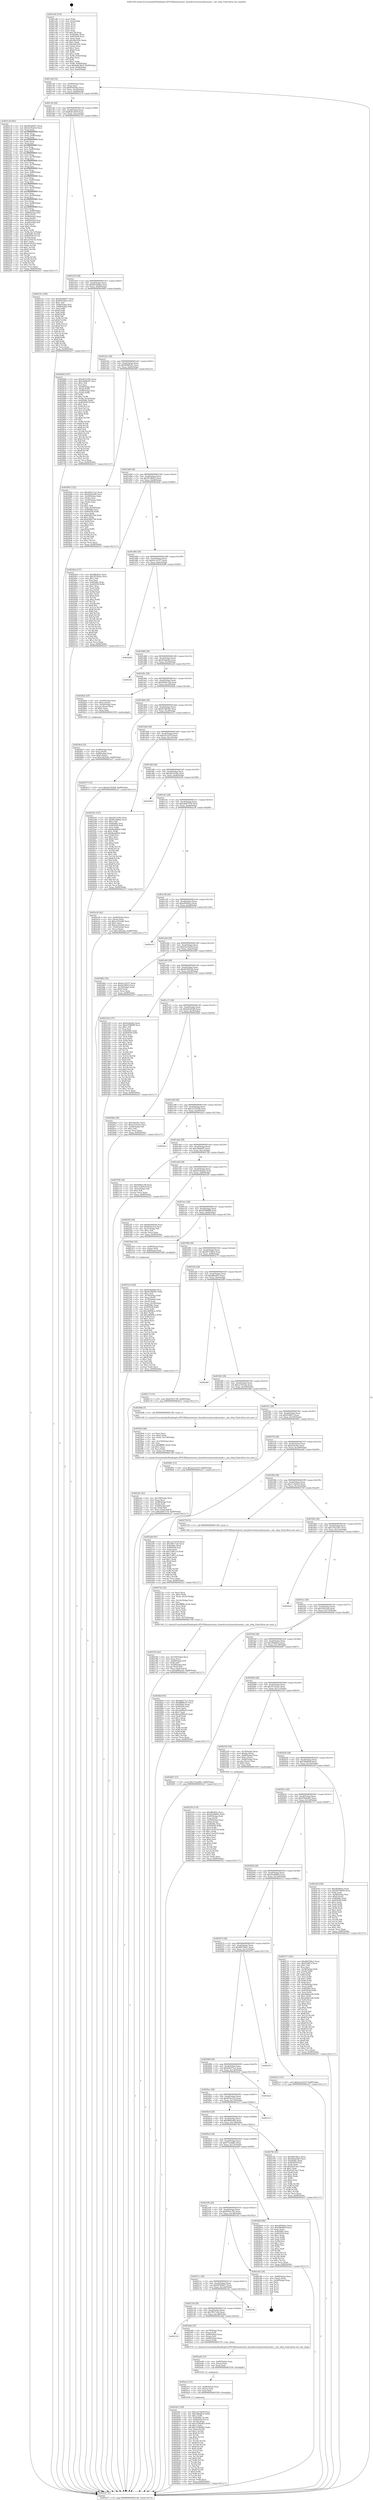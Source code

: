 digraph "0x401c60" {
  label = "0x401c60 (/mnt/c/Users/mathe/Desktop/tcc/POCII/binaries/extr_linuxdriversttyserialsunsab.c_calc_ebrg_Final-ollvm.out::main(0))"
  labelloc = "t"
  node[shape=record]

  Entry [label="",width=0.3,height=0.3,shape=circle,fillcolor=black,style=filled]
  "0x401cd4" [label="{
     0x401cd4 [32]\l
     | [instrs]\l
     &nbsp;&nbsp;0x401cd4 \<+6\>: mov -0x90(%rbp),%eax\l
     &nbsp;&nbsp;0x401cda \<+2\>: mov %eax,%ecx\l
     &nbsp;&nbsp;0x401cdc \<+6\>: sub $0x85034fee,%ecx\l
     &nbsp;&nbsp;0x401ce2 \<+6\>: mov %eax,-0xa4(%rbp)\l
     &nbsp;&nbsp;0x401ce8 \<+6\>: mov %ecx,-0xa8(%rbp)\l
     &nbsp;&nbsp;0x401cee \<+6\>: je 00000000004021c8 \<main+0x568\>\l
  }"]
  "0x4021c8" [label="{
     0x4021c8 [301]\l
     | [instrs]\l
     &nbsp;&nbsp;0x4021c8 \<+5\>: mov $0x66548457,%eax\l
     &nbsp;&nbsp;0x4021cd \<+5\>: mov $0xd218a42d,%ecx\l
     &nbsp;&nbsp;0x4021d2 \<+3\>: mov %rsp,%rdx\l
     &nbsp;&nbsp;0x4021d5 \<+4\>: add $0xfffffffffffffff0,%rdx\l
     &nbsp;&nbsp;0x4021d9 \<+3\>: mov %rdx,%rsp\l
     &nbsp;&nbsp;0x4021dc \<+7\>: mov %rdx,-0x88(%rbp)\l
     &nbsp;&nbsp;0x4021e3 \<+3\>: mov %rsp,%rdx\l
     &nbsp;&nbsp;0x4021e6 \<+4\>: add $0xfffffffffffffff0,%rdx\l
     &nbsp;&nbsp;0x4021ea \<+3\>: mov %rdx,%rsp\l
     &nbsp;&nbsp;0x4021ed \<+3\>: mov %rsp,%rsi\l
     &nbsp;&nbsp;0x4021f0 \<+4\>: add $0xfffffffffffffff0,%rsi\l
     &nbsp;&nbsp;0x4021f4 \<+3\>: mov %rsi,%rsp\l
     &nbsp;&nbsp;0x4021f7 \<+4\>: mov %rsi,-0x80(%rbp)\l
     &nbsp;&nbsp;0x4021fb \<+3\>: mov %rsp,%rsi\l
     &nbsp;&nbsp;0x4021fe \<+4\>: add $0xfffffffffffffff0,%rsi\l
     &nbsp;&nbsp;0x402202 \<+3\>: mov %rsi,%rsp\l
     &nbsp;&nbsp;0x402205 \<+4\>: mov %rsi,-0x78(%rbp)\l
     &nbsp;&nbsp;0x402209 \<+3\>: mov %rsp,%rsi\l
     &nbsp;&nbsp;0x40220c \<+4\>: add $0xfffffffffffffff0,%rsi\l
     &nbsp;&nbsp;0x402210 \<+3\>: mov %rsi,%rsp\l
     &nbsp;&nbsp;0x402213 \<+4\>: mov %rsi,-0x70(%rbp)\l
     &nbsp;&nbsp;0x402217 \<+3\>: mov %rsp,%rsi\l
     &nbsp;&nbsp;0x40221a \<+4\>: add $0xfffffffffffffff0,%rsi\l
     &nbsp;&nbsp;0x40221e \<+3\>: mov %rsi,%rsp\l
     &nbsp;&nbsp;0x402221 \<+4\>: mov %rsi,-0x68(%rbp)\l
     &nbsp;&nbsp;0x402225 \<+3\>: mov %rsp,%rsi\l
     &nbsp;&nbsp;0x402228 \<+4\>: add $0xfffffffffffffff0,%rsi\l
     &nbsp;&nbsp;0x40222c \<+3\>: mov %rsi,%rsp\l
     &nbsp;&nbsp;0x40222f \<+4\>: mov %rsi,-0x60(%rbp)\l
     &nbsp;&nbsp;0x402233 \<+3\>: mov %rsp,%rsi\l
     &nbsp;&nbsp;0x402236 \<+4\>: add $0xfffffffffffffff0,%rsi\l
     &nbsp;&nbsp;0x40223a \<+3\>: mov %rsi,%rsp\l
     &nbsp;&nbsp;0x40223d \<+4\>: mov %rsi,-0x58(%rbp)\l
     &nbsp;&nbsp;0x402241 \<+3\>: mov %rsp,%rsi\l
     &nbsp;&nbsp;0x402244 \<+4\>: add $0xfffffffffffffff0,%rsi\l
     &nbsp;&nbsp;0x402248 \<+3\>: mov %rsi,%rsp\l
     &nbsp;&nbsp;0x40224b \<+4\>: mov %rsi,-0x50(%rbp)\l
     &nbsp;&nbsp;0x40224f \<+3\>: mov %rsp,%rsi\l
     &nbsp;&nbsp;0x402252 \<+4\>: add $0xfffffffffffffff0,%rsi\l
     &nbsp;&nbsp;0x402256 \<+3\>: mov %rsi,%rsp\l
     &nbsp;&nbsp;0x402259 \<+4\>: mov %rsi,-0x48(%rbp)\l
     &nbsp;&nbsp;0x40225d \<+3\>: mov %rsp,%rsi\l
     &nbsp;&nbsp;0x402260 \<+4\>: add $0xfffffffffffffff0,%rsi\l
     &nbsp;&nbsp;0x402264 \<+3\>: mov %rsi,%rsp\l
     &nbsp;&nbsp;0x402267 \<+4\>: mov %rsi,-0x40(%rbp)\l
     &nbsp;&nbsp;0x40226b \<+7\>: mov -0x88(%rbp),%rsi\l
     &nbsp;&nbsp;0x402272 \<+6\>: movl $0x0,(%rsi)\l
     &nbsp;&nbsp;0x402278 \<+6\>: mov -0x94(%rbp),%edi\l
     &nbsp;&nbsp;0x40227e \<+2\>: mov %edi,(%rdx)\l
     &nbsp;&nbsp;0x402280 \<+4\>: mov -0x80(%rbp),%rsi\l
     &nbsp;&nbsp;0x402284 \<+7\>: mov -0xa0(%rbp),%r8\l
     &nbsp;&nbsp;0x40228b \<+3\>: mov %r8,(%rsi)\l
     &nbsp;&nbsp;0x40228e \<+3\>: cmpl $0x2,(%rdx)\l
     &nbsp;&nbsp;0x402291 \<+4\>: setne %r9b\l
     &nbsp;&nbsp;0x402295 \<+4\>: and $0x1,%r9b\l
     &nbsp;&nbsp;0x402299 \<+4\>: mov %r9b,-0x31(%rbp)\l
     &nbsp;&nbsp;0x40229d \<+8\>: mov 0x40506c,%r10d\l
     &nbsp;&nbsp;0x4022a5 \<+8\>: mov 0x405058,%r11d\l
     &nbsp;&nbsp;0x4022ad \<+3\>: mov %r10d,%ebx\l
     &nbsp;&nbsp;0x4022b0 \<+6\>: add $0xc4745c02,%ebx\l
     &nbsp;&nbsp;0x4022b6 \<+3\>: sub $0x1,%ebx\l
     &nbsp;&nbsp;0x4022b9 \<+6\>: sub $0xc4745c02,%ebx\l
     &nbsp;&nbsp;0x4022bf \<+4\>: imul %ebx,%r10d\l
     &nbsp;&nbsp;0x4022c3 \<+4\>: and $0x1,%r10d\l
     &nbsp;&nbsp;0x4022c7 \<+4\>: cmp $0x0,%r10d\l
     &nbsp;&nbsp;0x4022cb \<+4\>: sete %r9b\l
     &nbsp;&nbsp;0x4022cf \<+4\>: cmp $0xa,%r11d\l
     &nbsp;&nbsp;0x4022d3 \<+4\>: setl %r14b\l
     &nbsp;&nbsp;0x4022d7 \<+3\>: mov %r9b,%r15b\l
     &nbsp;&nbsp;0x4022da \<+3\>: and %r14b,%r15b\l
     &nbsp;&nbsp;0x4022dd \<+3\>: xor %r14b,%r9b\l
     &nbsp;&nbsp;0x4022e0 \<+3\>: or %r9b,%r15b\l
     &nbsp;&nbsp;0x4022e3 \<+4\>: test $0x1,%r15b\l
     &nbsp;&nbsp;0x4022e7 \<+3\>: cmovne %ecx,%eax\l
     &nbsp;&nbsp;0x4022ea \<+6\>: mov %eax,-0x90(%rbp)\l
     &nbsp;&nbsp;0x4022f0 \<+5\>: jmp 0000000000402e27 \<main+0x11c7\>\l
  }"]
  "0x401cf4" [label="{
     0x401cf4 [28]\l
     | [instrs]\l
     &nbsp;&nbsp;0x401cf4 \<+5\>: jmp 0000000000401cf9 \<main+0x99\>\l
     &nbsp;&nbsp;0x401cf9 \<+6\>: mov -0xa4(%rbp),%eax\l
     &nbsp;&nbsp;0x401cff \<+5\>: sub $0x8a8c56e9,%eax\l
     &nbsp;&nbsp;0x401d04 \<+6\>: mov %eax,-0xac(%rbp)\l
     &nbsp;&nbsp;0x401d0a \<+6\>: je 000000000040215e \<main+0x4fe\>\l
  }"]
  Exit [label="",width=0.3,height=0.3,shape=circle,fillcolor=black,style=filled,peripheries=2]
  "0x40215e" [label="{
     0x40215e [106]\l
     | [instrs]\l
     &nbsp;&nbsp;0x40215e \<+5\>: mov $0x66548457,%eax\l
     &nbsp;&nbsp;0x402163 \<+5\>: mov $0x85034fee,%ecx\l
     &nbsp;&nbsp;0x402168 \<+2\>: mov $0x1,%dl\l
     &nbsp;&nbsp;0x40216a \<+7\>: mov -0x8a(%rbp),%sil\l
     &nbsp;&nbsp;0x402171 \<+7\>: mov -0x89(%rbp),%dil\l
     &nbsp;&nbsp;0x402178 \<+3\>: mov %sil,%r8b\l
     &nbsp;&nbsp;0x40217b \<+4\>: xor $0xff,%r8b\l
     &nbsp;&nbsp;0x40217f \<+3\>: mov %dil,%r9b\l
     &nbsp;&nbsp;0x402182 \<+4\>: xor $0xff,%r9b\l
     &nbsp;&nbsp;0x402186 \<+3\>: xor $0x0,%dl\l
     &nbsp;&nbsp;0x402189 \<+3\>: mov %r8b,%r10b\l
     &nbsp;&nbsp;0x40218c \<+4\>: and $0x0,%r10b\l
     &nbsp;&nbsp;0x402190 \<+3\>: and %dl,%sil\l
     &nbsp;&nbsp;0x402193 \<+3\>: mov %r9b,%r11b\l
     &nbsp;&nbsp;0x402196 \<+4\>: and $0x0,%r11b\l
     &nbsp;&nbsp;0x40219a \<+3\>: and %dl,%dil\l
     &nbsp;&nbsp;0x40219d \<+3\>: or %sil,%r10b\l
     &nbsp;&nbsp;0x4021a0 \<+3\>: or %dil,%r11b\l
     &nbsp;&nbsp;0x4021a3 \<+3\>: xor %r11b,%r10b\l
     &nbsp;&nbsp;0x4021a6 \<+3\>: or %r9b,%r8b\l
     &nbsp;&nbsp;0x4021a9 \<+4\>: xor $0xff,%r8b\l
     &nbsp;&nbsp;0x4021ad \<+3\>: or $0x0,%dl\l
     &nbsp;&nbsp;0x4021b0 \<+3\>: and %dl,%r8b\l
     &nbsp;&nbsp;0x4021b3 \<+3\>: or %r8b,%r10b\l
     &nbsp;&nbsp;0x4021b6 \<+4\>: test $0x1,%r10b\l
     &nbsp;&nbsp;0x4021ba \<+3\>: cmovne %ecx,%eax\l
     &nbsp;&nbsp;0x4021bd \<+6\>: mov %eax,-0x90(%rbp)\l
     &nbsp;&nbsp;0x4021c3 \<+5\>: jmp 0000000000402e27 \<main+0x11c7\>\l
  }"]
  "0x401d10" [label="{
     0x401d10 [28]\l
     | [instrs]\l
     &nbsp;&nbsp;0x401d10 \<+5\>: jmp 0000000000401d15 \<main+0xb5\>\l
     &nbsp;&nbsp;0x401d15 \<+6\>: mov -0xa4(%rbp),%eax\l
     &nbsp;&nbsp;0x401d1b \<+5\>: sub $0x8d16d8ae,%eax\l
     &nbsp;&nbsp;0x401d20 \<+6\>: mov %eax,-0xb0(%rbp)\l
     &nbsp;&nbsp;0x401d26 \<+6\>: je 0000000000402664 \<main+0xa04\>\l
  }"]
  "0x402e27" [label="{
     0x402e27 [5]\l
     | [instrs]\l
     &nbsp;&nbsp;0x402e27 \<+5\>: jmp 0000000000401cd4 \<main+0x74\>\l
  }"]
  "0x401c60" [label="{
     0x401c60 [116]\l
     | [instrs]\l
     &nbsp;&nbsp;0x401c60 \<+1\>: push %rbp\l
     &nbsp;&nbsp;0x401c61 \<+3\>: mov %rsp,%rbp\l
     &nbsp;&nbsp;0x401c64 \<+2\>: push %r15\l
     &nbsp;&nbsp;0x401c66 \<+2\>: push %r14\l
     &nbsp;&nbsp;0x401c68 \<+2\>: push %r13\l
     &nbsp;&nbsp;0x401c6a \<+2\>: push %r12\l
     &nbsp;&nbsp;0x401c6c \<+1\>: push %rbx\l
     &nbsp;&nbsp;0x401c6d \<+7\>: sub $0x158,%rsp\l
     &nbsp;&nbsp;0x401c74 \<+7\>: mov 0x40506c,%eax\l
     &nbsp;&nbsp;0x401c7b \<+7\>: mov 0x405058,%ecx\l
     &nbsp;&nbsp;0x401c82 \<+2\>: mov %eax,%edx\l
     &nbsp;&nbsp;0x401c84 \<+6\>: add $0x2bb329c,%edx\l
     &nbsp;&nbsp;0x401c8a \<+3\>: sub $0x1,%edx\l
     &nbsp;&nbsp;0x401c8d \<+6\>: sub $0x2bb329c,%edx\l
     &nbsp;&nbsp;0x401c93 \<+3\>: imul %edx,%eax\l
     &nbsp;&nbsp;0x401c96 \<+3\>: and $0x1,%eax\l
     &nbsp;&nbsp;0x401c99 \<+3\>: cmp $0x0,%eax\l
     &nbsp;&nbsp;0x401c9c \<+4\>: sete %r8b\l
     &nbsp;&nbsp;0x401ca0 \<+4\>: and $0x1,%r8b\l
     &nbsp;&nbsp;0x401ca4 \<+7\>: mov %r8b,-0x8a(%rbp)\l
     &nbsp;&nbsp;0x401cab \<+3\>: cmp $0xa,%ecx\l
     &nbsp;&nbsp;0x401cae \<+4\>: setl %r8b\l
     &nbsp;&nbsp;0x401cb2 \<+4\>: and $0x1,%r8b\l
     &nbsp;&nbsp;0x401cb6 \<+7\>: mov %r8b,-0x89(%rbp)\l
     &nbsp;&nbsp;0x401cbd \<+10\>: movl $0x8a8c56e9,-0x90(%rbp)\l
     &nbsp;&nbsp;0x401cc7 \<+6\>: mov %edi,-0x94(%rbp)\l
     &nbsp;&nbsp;0x401ccd \<+7\>: mov %rsi,-0xa0(%rbp)\l
  }"]
  "0x402af2" [label="{
     0x402af2 [149]\l
     | [instrs]\l
     &nbsp;&nbsp;0x402af2 \<+5\>: mov $0xc2270d38,%ecx\l
     &nbsp;&nbsp;0x402af7 \<+6\>: mov $0x39fdd8cd,%r8d\l
     &nbsp;&nbsp;0x402afd \<+3\>: mov $0x1,%r9b\l
     &nbsp;&nbsp;0x402b00 \<+8\>: mov 0x40506c,%r10d\l
     &nbsp;&nbsp;0x402b08 \<+8\>: mov 0x405058,%r11d\l
     &nbsp;&nbsp;0x402b10 \<+3\>: mov %r10d,%ebx\l
     &nbsp;&nbsp;0x402b13 \<+6\>: sub $0x1036bd02,%ebx\l
     &nbsp;&nbsp;0x402b19 \<+3\>: sub $0x1,%ebx\l
     &nbsp;&nbsp;0x402b1c \<+6\>: add $0x1036bd02,%ebx\l
     &nbsp;&nbsp;0x402b22 \<+4\>: imul %ebx,%r10d\l
     &nbsp;&nbsp;0x402b26 \<+4\>: and $0x1,%r10d\l
     &nbsp;&nbsp;0x402b2a \<+4\>: cmp $0x0,%r10d\l
     &nbsp;&nbsp;0x402b2e \<+4\>: sete %r14b\l
     &nbsp;&nbsp;0x402b32 \<+4\>: cmp $0xa,%r11d\l
     &nbsp;&nbsp;0x402b36 \<+4\>: setl %r15b\l
     &nbsp;&nbsp;0x402b3a \<+3\>: mov %r14b,%r12b\l
     &nbsp;&nbsp;0x402b3d \<+4\>: xor $0xff,%r12b\l
     &nbsp;&nbsp;0x402b41 \<+3\>: mov %r15b,%r13b\l
     &nbsp;&nbsp;0x402b44 \<+4\>: xor $0xff,%r13b\l
     &nbsp;&nbsp;0x402b48 \<+4\>: xor $0x0,%r9b\l
     &nbsp;&nbsp;0x402b4c \<+3\>: mov %r12b,%al\l
     &nbsp;&nbsp;0x402b4f \<+2\>: and $0x0,%al\l
     &nbsp;&nbsp;0x402b51 \<+3\>: and %r9b,%r14b\l
     &nbsp;&nbsp;0x402b54 \<+3\>: mov %r13b,%dl\l
     &nbsp;&nbsp;0x402b57 \<+3\>: and $0x0,%dl\l
     &nbsp;&nbsp;0x402b5a \<+3\>: and %r9b,%r15b\l
     &nbsp;&nbsp;0x402b5d \<+3\>: or %r14b,%al\l
     &nbsp;&nbsp;0x402b60 \<+3\>: or %r15b,%dl\l
     &nbsp;&nbsp;0x402b63 \<+2\>: xor %dl,%al\l
     &nbsp;&nbsp;0x402b65 \<+3\>: or %r13b,%r12b\l
     &nbsp;&nbsp;0x402b68 \<+4\>: xor $0xff,%r12b\l
     &nbsp;&nbsp;0x402b6c \<+4\>: or $0x0,%r9b\l
     &nbsp;&nbsp;0x402b70 \<+3\>: and %r9b,%r12b\l
     &nbsp;&nbsp;0x402b73 \<+3\>: or %r12b,%al\l
     &nbsp;&nbsp;0x402b76 \<+2\>: test $0x1,%al\l
     &nbsp;&nbsp;0x402b78 \<+4\>: cmovne %r8d,%ecx\l
     &nbsp;&nbsp;0x402b7c \<+6\>: mov %ecx,-0x90(%rbp)\l
     &nbsp;&nbsp;0x402b82 \<+5\>: jmp 0000000000402e27 \<main+0x11c7\>\l
  }"]
  "0x402ae3" [label="{
     0x402ae3 [15]\l
     | [instrs]\l
     &nbsp;&nbsp;0x402ae3 \<+4\>: mov -0x48(%rbp),%rax\l
     &nbsp;&nbsp;0x402ae7 \<+3\>: mov (%rax),%rax\l
     &nbsp;&nbsp;0x402aea \<+3\>: mov %rax,%rdi\l
     &nbsp;&nbsp;0x402aed \<+5\>: call 0000000000401030 \<free@plt\>\l
     | [calls]\l
     &nbsp;&nbsp;0x401030 \{1\} (unknown)\l
  }"]
  "0x402664" [label="{
     0x402664 [167]\l
     | [instrs]\l
     &nbsp;&nbsp;0x402664 \<+5\>: mov $0xa651d39e,%eax\l
     &nbsp;&nbsp;0x402669 \<+5\>: mov $0xcfdd6e81,%ecx\l
     &nbsp;&nbsp;0x40266e \<+2\>: mov $0x1,%dl\l
     &nbsp;&nbsp;0x402670 \<+2\>: xor %esi,%esi\l
     &nbsp;&nbsp;0x402672 \<+4\>: mov -0x58(%rbp),%rdi\l
     &nbsp;&nbsp;0x402676 \<+3\>: mov (%rdi),%r8d\l
     &nbsp;&nbsp;0x402679 \<+4\>: mov -0x68(%rbp),%rdi\l
     &nbsp;&nbsp;0x40267d \<+3\>: cmp (%rdi),%r8d\l
     &nbsp;&nbsp;0x402680 \<+4\>: setl %r9b\l
     &nbsp;&nbsp;0x402684 \<+4\>: and $0x1,%r9b\l
     &nbsp;&nbsp;0x402688 \<+4\>: mov %r9b,-0x2a(%rbp)\l
     &nbsp;&nbsp;0x40268c \<+8\>: mov 0x40506c,%r8d\l
     &nbsp;&nbsp;0x402694 \<+8\>: mov 0x405058,%r10d\l
     &nbsp;&nbsp;0x40269c \<+3\>: sub $0x1,%esi\l
     &nbsp;&nbsp;0x40269f \<+3\>: mov %r8d,%r11d\l
     &nbsp;&nbsp;0x4026a2 \<+3\>: add %esi,%r11d\l
     &nbsp;&nbsp;0x4026a5 \<+4\>: imul %r11d,%r8d\l
     &nbsp;&nbsp;0x4026a9 \<+4\>: and $0x1,%r8d\l
     &nbsp;&nbsp;0x4026ad \<+4\>: cmp $0x0,%r8d\l
     &nbsp;&nbsp;0x4026b1 \<+4\>: sete %r9b\l
     &nbsp;&nbsp;0x4026b5 \<+4\>: cmp $0xa,%r10d\l
     &nbsp;&nbsp;0x4026b9 \<+3\>: setl %bl\l
     &nbsp;&nbsp;0x4026bc \<+3\>: mov %r9b,%r14b\l
     &nbsp;&nbsp;0x4026bf \<+4\>: xor $0xff,%r14b\l
     &nbsp;&nbsp;0x4026c3 \<+3\>: mov %bl,%r15b\l
     &nbsp;&nbsp;0x4026c6 \<+4\>: xor $0xff,%r15b\l
     &nbsp;&nbsp;0x4026ca \<+3\>: xor $0x0,%dl\l
     &nbsp;&nbsp;0x4026cd \<+3\>: mov %r14b,%r12b\l
     &nbsp;&nbsp;0x4026d0 \<+4\>: and $0x0,%r12b\l
     &nbsp;&nbsp;0x4026d4 \<+3\>: and %dl,%r9b\l
     &nbsp;&nbsp;0x4026d7 \<+3\>: mov %r15b,%r13b\l
     &nbsp;&nbsp;0x4026da \<+4\>: and $0x0,%r13b\l
     &nbsp;&nbsp;0x4026de \<+2\>: and %dl,%bl\l
     &nbsp;&nbsp;0x4026e0 \<+3\>: or %r9b,%r12b\l
     &nbsp;&nbsp;0x4026e3 \<+3\>: or %bl,%r13b\l
     &nbsp;&nbsp;0x4026e6 \<+3\>: xor %r13b,%r12b\l
     &nbsp;&nbsp;0x4026e9 \<+3\>: or %r15b,%r14b\l
     &nbsp;&nbsp;0x4026ec \<+4\>: xor $0xff,%r14b\l
     &nbsp;&nbsp;0x4026f0 \<+3\>: or $0x0,%dl\l
     &nbsp;&nbsp;0x4026f3 \<+3\>: and %dl,%r14b\l
     &nbsp;&nbsp;0x4026f6 \<+3\>: or %r14b,%r12b\l
     &nbsp;&nbsp;0x4026f9 \<+4\>: test $0x1,%r12b\l
     &nbsp;&nbsp;0x4026fd \<+3\>: cmovne %ecx,%eax\l
     &nbsp;&nbsp;0x402700 \<+6\>: mov %eax,-0x90(%rbp)\l
     &nbsp;&nbsp;0x402706 \<+5\>: jmp 0000000000402e27 \<main+0x11c7\>\l
  }"]
  "0x401d2c" [label="{
     0x401d2c [28]\l
     | [instrs]\l
     &nbsp;&nbsp;0x401d2c \<+5\>: jmp 0000000000401d31 \<main+0xd1\>\l
     &nbsp;&nbsp;0x401d31 \<+6\>: mov -0xa4(%rbp),%eax\l
     &nbsp;&nbsp;0x401d37 \<+5\>: sub $0x8f868c61,%eax\l
     &nbsp;&nbsp;0x401d3c \<+6\>: mov %eax,-0xb4(%rbp)\l
     &nbsp;&nbsp;0x401d42 \<+6\>: je 0000000000402943 \<main+0xce3\>\l
  }"]
  "0x402ad4" [label="{
     0x402ad4 [15]\l
     | [instrs]\l
     &nbsp;&nbsp;0x402ad4 \<+4\>: mov -0x60(%rbp),%rax\l
     &nbsp;&nbsp;0x402ad8 \<+3\>: mov (%rax),%rax\l
     &nbsp;&nbsp;0x402adb \<+3\>: mov %rax,%rdi\l
     &nbsp;&nbsp;0x402ade \<+5\>: call 0000000000401030 \<free@plt\>\l
     | [calls]\l
     &nbsp;&nbsp;0x401030 \{1\} (unknown)\l
  }"]
  "0x402943" [label="{
     0x402943 [122]\l
     | [instrs]\l
     &nbsp;&nbsp;0x402943 \<+5\>: mov $0x4d4271a1,%eax\l
     &nbsp;&nbsp;0x402948 \<+5\>: mov $0xbf2a92d9,%ecx\l
     &nbsp;&nbsp;0x40294d \<+4\>: mov -0x40(%rbp),%rdx\l
     &nbsp;&nbsp;0x402951 \<+2\>: mov (%rdx),%esi\l
     &nbsp;&nbsp;0x402953 \<+4\>: mov -0x50(%rbp),%rdx\l
     &nbsp;&nbsp;0x402957 \<+2\>: cmp (%rdx),%esi\l
     &nbsp;&nbsp;0x402959 \<+4\>: setl %dil\l
     &nbsp;&nbsp;0x40295d \<+4\>: and $0x1,%dil\l
     &nbsp;&nbsp;0x402961 \<+4\>: mov %dil,-0x29(%rbp)\l
     &nbsp;&nbsp;0x402965 \<+7\>: mov 0x40506c,%esi\l
     &nbsp;&nbsp;0x40296c \<+8\>: mov 0x405058,%r8d\l
     &nbsp;&nbsp;0x402974 \<+3\>: mov %esi,%r9d\l
     &nbsp;&nbsp;0x402977 \<+7\>: sub $0x628f2794,%r9d\l
     &nbsp;&nbsp;0x40297e \<+4\>: sub $0x1,%r9d\l
     &nbsp;&nbsp;0x402982 \<+7\>: add $0x628f2794,%r9d\l
     &nbsp;&nbsp;0x402989 \<+4\>: imul %r9d,%esi\l
     &nbsp;&nbsp;0x40298d \<+3\>: and $0x1,%esi\l
     &nbsp;&nbsp;0x402990 \<+3\>: cmp $0x0,%esi\l
     &nbsp;&nbsp;0x402993 \<+4\>: sete %dil\l
     &nbsp;&nbsp;0x402997 \<+4\>: cmp $0xa,%r8d\l
     &nbsp;&nbsp;0x40299b \<+4\>: setl %r10b\l
     &nbsp;&nbsp;0x40299f \<+3\>: mov %dil,%r11b\l
     &nbsp;&nbsp;0x4029a2 \<+3\>: and %r10b,%r11b\l
     &nbsp;&nbsp;0x4029a5 \<+3\>: xor %r10b,%dil\l
     &nbsp;&nbsp;0x4029a8 \<+3\>: or %dil,%r11b\l
     &nbsp;&nbsp;0x4029ab \<+4\>: test $0x1,%r11b\l
     &nbsp;&nbsp;0x4029af \<+3\>: cmovne %ecx,%eax\l
     &nbsp;&nbsp;0x4029b2 \<+6\>: mov %eax,-0x90(%rbp)\l
     &nbsp;&nbsp;0x4029b8 \<+5\>: jmp 0000000000402e27 \<main+0x11c7\>\l
  }"]
  "0x401d48" [label="{
     0x401d48 [28]\l
     | [instrs]\l
     &nbsp;&nbsp;0x401d48 \<+5\>: jmp 0000000000401d4d \<main+0xed\>\l
     &nbsp;&nbsp;0x401d4d \<+6\>: mov -0xa4(%rbp),%eax\l
     &nbsp;&nbsp;0x401d53 \<+5\>: sub $0x95cf89c0,%eax\l
     &nbsp;&nbsp;0x401d58 \<+6\>: mov %eax,-0xb8(%rbp)\l
     &nbsp;&nbsp;0x401d5e \<+6\>: je 00000000004024a0 \<main+0x840\>\l
  }"]
  "0x402154" [label="{
     0x402154\l
  }", style=dashed]
  "0x4024a0" [label="{
     0x4024a0 [137]\l
     | [instrs]\l
     &nbsp;&nbsp;0x4024a0 \<+5\>: mov $0xdffed05c,%eax\l
     &nbsp;&nbsp;0x4024a5 \<+5\>: mov $0x3f332d2e,%ecx\l
     &nbsp;&nbsp;0x4024aa \<+2\>: mov $0x1,%dl\l
     &nbsp;&nbsp;0x4024ac \<+2\>: xor %esi,%esi\l
     &nbsp;&nbsp;0x4024ae \<+7\>: mov 0x40506c,%edi\l
     &nbsp;&nbsp;0x4024b5 \<+8\>: mov 0x405058,%r8d\l
     &nbsp;&nbsp;0x4024bd \<+3\>: sub $0x1,%esi\l
     &nbsp;&nbsp;0x4024c0 \<+3\>: mov %edi,%r9d\l
     &nbsp;&nbsp;0x4024c3 \<+3\>: add %esi,%r9d\l
     &nbsp;&nbsp;0x4024c6 \<+4\>: imul %r9d,%edi\l
     &nbsp;&nbsp;0x4024ca \<+3\>: and $0x1,%edi\l
     &nbsp;&nbsp;0x4024cd \<+3\>: cmp $0x0,%edi\l
     &nbsp;&nbsp;0x4024d0 \<+4\>: sete %r10b\l
     &nbsp;&nbsp;0x4024d4 \<+4\>: cmp $0xa,%r8d\l
     &nbsp;&nbsp;0x4024d8 \<+4\>: setl %r11b\l
     &nbsp;&nbsp;0x4024dc \<+3\>: mov %r10b,%bl\l
     &nbsp;&nbsp;0x4024df \<+3\>: xor $0xff,%bl\l
     &nbsp;&nbsp;0x4024e2 \<+3\>: mov %r11b,%r14b\l
     &nbsp;&nbsp;0x4024e5 \<+4\>: xor $0xff,%r14b\l
     &nbsp;&nbsp;0x4024e9 \<+3\>: xor $0x0,%dl\l
     &nbsp;&nbsp;0x4024ec \<+3\>: mov %bl,%r15b\l
     &nbsp;&nbsp;0x4024ef \<+4\>: and $0x0,%r15b\l
     &nbsp;&nbsp;0x4024f3 \<+3\>: and %dl,%r10b\l
     &nbsp;&nbsp;0x4024f6 \<+3\>: mov %r14b,%r12b\l
     &nbsp;&nbsp;0x4024f9 \<+4\>: and $0x0,%r12b\l
     &nbsp;&nbsp;0x4024fd \<+3\>: and %dl,%r11b\l
     &nbsp;&nbsp;0x402500 \<+3\>: or %r10b,%r15b\l
     &nbsp;&nbsp;0x402503 \<+3\>: or %r11b,%r12b\l
     &nbsp;&nbsp;0x402506 \<+3\>: xor %r12b,%r15b\l
     &nbsp;&nbsp;0x402509 \<+3\>: or %r14b,%bl\l
     &nbsp;&nbsp;0x40250c \<+3\>: xor $0xff,%bl\l
     &nbsp;&nbsp;0x40250f \<+3\>: or $0x0,%dl\l
     &nbsp;&nbsp;0x402512 \<+2\>: and %dl,%bl\l
     &nbsp;&nbsp;0x402514 \<+3\>: or %bl,%r15b\l
     &nbsp;&nbsp;0x402517 \<+4\>: test $0x1,%r15b\l
     &nbsp;&nbsp;0x40251b \<+3\>: cmovne %ecx,%eax\l
     &nbsp;&nbsp;0x40251e \<+6\>: mov %eax,-0x90(%rbp)\l
     &nbsp;&nbsp;0x402524 \<+5\>: jmp 0000000000402e27 \<main+0x11c7\>\l
  }"]
  "0x401d64" [label="{
     0x401d64 [28]\l
     | [instrs]\l
     &nbsp;&nbsp;0x401d64 \<+5\>: jmp 0000000000401d69 \<main+0x109\>\l
     &nbsp;&nbsp;0x401d69 \<+6\>: mov -0xa4(%rbp),%eax\l
     &nbsp;&nbsp;0x401d6f \<+5\>: sub $0x9cc25357,%eax\l
     &nbsp;&nbsp;0x401d74 \<+6\>: mov %eax,-0xbc(%rbp)\l
     &nbsp;&nbsp;0x401d7a \<+6\>: je 0000000000402b96 \<main+0xf36\>\l
  }"]
  "0x402abb" [label="{
     0x402abb [25]\l
     | [instrs]\l
     &nbsp;&nbsp;0x402abb \<+4\>: mov -0x70(%rbp),%rax\l
     &nbsp;&nbsp;0x402abf \<+2\>: mov (%rax),%edi\l
     &nbsp;&nbsp;0x402ac1 \<+4\>: mov -0x60(%rbp),%rax\l
     &nbsp;&nbsp;0x402ac5 \<+3\>: mov (%rax),%rsi\l
     &nbsp;&nbsp;0x402ac8 \<+4\>: mov -0x48(%rbp),%rax\l
     &nbsp;&nbsp;0x402acc \<+3\>: mov (%rax),%rdx\l
     &nbsp;&nbsp;0x402acf \<+5\>: call 0000000000401570 \<calc_ebrg\>\l
     | [calls]\l
     &nbsp;&nbsp;0x401570 \{1\} (/mnt/c/Users/mathe/Desktop/tcc/POCII/binaries/extr_linuxdriversttyserialsunsab.c_calc_ebrg_Final-ollvm.out::calc_ebrg)\l
  }"]
  "0x402b96" [label="{
     0x402b96\l
  }", style=dashed]
  "0x401d80" [label="{
     0x401d80 [28]\l
     | [instrs]\l
     &nbsp;&nbsp;0x401d80 \<+5\>: jmp 0000000000401d85 \<main+0x125\>\l
     &nbsp;&nbsp;0x401d85 \<+6\>: mov -0xa4(%rbp),%eax\l
     &nbsp;&nbsp;0x401d8b \<+5\>: sub $0x9cfda04a,%eax\l
     &nbsp;&nbsp;0x401d90 \<+6\>: mov %eax,-0xc0(%rbp)\l
     &nbsp;&nbsp;0x401d96 \<+6\>: je 0000000000402cdf \<main+0x107f\>\l
  }"]
  "0x402138" [label="{
     0x402138 [28]\l
     | [instrs]\l
     &nbsp;&nbsp;0x402138 \<+5\>: jmp 000000000040213d \<main+0x4dd\>\l
     &nbsp;&nbsp;0x40213d \<+6\>: mov -0xa4(%rbp),%eax\l
     &nbsp;&nbsp;0x402143 \<+5\>: sub $0x78f17cda,%eax\l
     &nbsp;&nbsp;0x402148 \<+6\>: mov %eax,-0x148(%rbp)\l
     &nbsp;&nbsp;0x40214e \<+6\>: je 0000000000402abb \<main+0xe5b\>\l
  }"]
  "0x402cdf" [label="{
     0x402cdf\l
  }", style=dashed]
  "0x401d9c" [label="{
     0x401d9c [28]\l
     | [instrs]\l
     &nbsp;&nbsp;0x401d9c \<+5\>: jmp 0000000000401da1 \<main+0x141\>\l
     &nbsp;&nbsp;0x401da1 \<+6\>: mov -0xa4(%rbp),%eax\l
     &nbsp;&nbsp;0x401da7 \<+5\>: sub $0x9d661c9d,%eax\l
     &nbsp;&nbsp;0x401dac \<+6\>: mov %eax,-0xc4(%rbp)\l
     &nbsp;&nbsp;0x401db2 \<+6\>: je 00000000004028ab \<main+0xc4b\>\l
  }"]
  "0x402c9a" [label="{
     0x402c9a\l
  }", style=dashed]
  "0x4028ab" [label="{
     0x4028ab [29]\l
     | [instrs]\l
     &nbsp;&nbsp;0x4028ab \<+4\>: mov -0x50(%rbp),%rax\l
     &nbsp;&nbsp;0x4028af \<+6\>: movl $0x1,(%rax)\l
     &nbsp;&nbsp;0x4028b5 \<+4\>: mov -0x50(%rbp),%rax\l
     &nbsp;&nbsp;0x4028b9 \<+3\>: movslq (%rax),%rax\l
     &nbsp;&nbsp;0x4028bc \<+4\>: shl $0x2,%rax\l
     &nbsp;&nbsp;0x4028c0 \<+3\>: mov %rax,%rdi\l
     &nbsp;&nbsp;0x4028c3 \<+5\>: call 0000000000401050 \<malloc@plt\>\l
     | [calls]\l
     &nbsp;&nbsp;0x401050 \{1\} (unknown)\l
  }"]
  "0x401db8" [label="{
     0x401db8 [28]\l
     | [instrs]\l
     &nbsp;&nbsp;0x401db8 \<+5\>: jmp 0000000000401dbd \<main+0x15d\>\l
     &nbsp;&nbsp;0x401dbd \<+6\>: mov -0xa4(%rbp),%eax\l
     &nbsp;&nbsp;0x401dc3 \<+5\>: sub $0x9e38458c,%eax\l
     &nbsp;&nbsp;0x401dc8 \<+6\>: mov %eax,-0xc8(%rbp)\l
     &nbsp;&nbsp;0x401dce \<+6\>: je 0000000000402473 \<main+0x813\>\l
  }"]
  "0x40211c" [label="{
     0x40211c [28]\l
     | [instrs]\l
     &nbsp;&nbsp;0x40211c \<+5\>: jmp 0000000000402121 \<main+0x4c1\>\l
     &nbsp;&nbsp;0x402121 \<+6\>: mov -0xa4(%rbp),%eax\l
     &nbsp;&nbsp;0x402127 \<+5\>: sub $0x66548457,%eax\l
     &nbsp;&nbsp;0x40212c \<+6\>: mov %eax,-0x144(%rbp)\l
     &nbsp;&nbsp;0x402132 \<+6\>: je 0000000000402c9a \<main+0x103a\>\l
  }"]
  "0x402473" [label="{
     0x402473 [15]\l
     | [instrs]\l
     &nbsp;&nbsp;0x402473 \<+10\>: movl $0xb5a76d28,-0x90(%rbp)\l
     &nbsp;&nbsp;0x40247d \<+5\>: jmp 0000000000402e27 \<main+0x11c7\>\l
  }"]
  "0x401dd4" [label="{
     0x401dd4 [28]\l
     | [instrs]\l
     &nbsp;&nbsp;0x401dd4 \<+5\>: jmp 0000000000401dd9 \<main+0x179\>\l
     &nbsp;&nbsp;0x401dd9 \<+6\>: mov -0xa4(%rbp),%eax\l
     &nbsp;&nbsp;0x401ddf \<+5\>: sub $0xa2e3221f,%eax\l
     &nbsp;&nbsp;0x401de4 \<+6\>: mov %eax,-0xcc(%rbp)\l
     &nbsp;&nbsp;0x401dea \<+6\>: je 00000000004025d1 \<main+0x971\>\l
  }"]
  "0x402c82" [label="{
     0x402c82 [24]\l
     | [instrs]\l
     &nbsp;&nbsp;0x402c82 \<+7\>: mov -0x88(%rbp),%rax\l
     &nbsp;&nbsp;0x402c89 \<+2\>: mov (%rax),%eax\l
     &nbsp;&nbsp;0x402c8b \<+4\>: lea -0x28(%rbp),%rsp\l
     &nbsp;&nbsp;0x402c8f \<+1\>: pop %rbx\l
     &nbsp;&nbsp;0x402c90 \<+2\>: pop %r12\l
     &nbsp;&nbsp;0x402c92 \<+2\>: pop %r13\l
     &nbsp;&nbsp;0x402c94 \<+2\>: pop %r14\l
     &nbsp;&nbsp;0x402c96 \<+2\>: pop %r15\l
     &nbsp;&nbsp;0x402c98 \<+1\>: pop %rbp\l
     &nbsp;&nbsp;0x402c99 \<+1\>: ret\l
  }"]
  "0x4025d1" [label="{
     0x4025d1 [147]\l
     | [instrs]\l
     &nbsp;&nbsp;0x4025d1 \<+5\>: mov $0xa651d39e,%eax\l
     &nbsp;&nbsp;0x4025d6 \<+5\>: mov $0x8d16d8ae,%ecx\l
     &nbsp;&nbsp;0x4025db \<+2\>: mov $0x1,%dl\l
     &nbsp;&nbsp;0x4025dd \<+7\>: mov 0x40506c,%esi\l
     &nbsp;&nbsp;0x4025e4 \<+7\>: mov 0x405058,%edi\l
     &nbsp;&nbsp;0x4025eb \<+3\>: mov %esi,%r8d\l
     &nbsp;&nbsp;0x4025ee \<+7\>: sub $0xfbadd824,%r8d\l
     &nbsp;&nbsp;0x4025f5 \<+4\>: sub $0x1,%r8d\l
     &nbsp;&nbsp;0x4025f9 \<+7\>: add $0xfbadd824,%r8d\l
     &nbsp;&nbsp;0x402600 \<+4\>: imul %r8d,%esi\l
     &nbsp;&nbsp;0x402604 \<+3\>: and $0x1,%esi\l
     &nbsp;&nbsp;0x402607 \<+3\>: cmp $0x0,%esi\l
     &nbsp;&nbsp;0x40260a \<+4\>: sete %r9b\l
     &nbsp;&nbsp;0x40260e \<+3\>: cmp $0xa,%edi\l
     &nbsp;&nbsp;0x402611 \<+4\>: setl %r10b\l
     &nbsp;&nbsp;0x402615 \<+3\>: mov %r9b,%r11b\l
     &nbsp;&nbsp;0x402618 \<+4\>: xor $0xff,%r11b\l
     &nbsp;&nbsp;0x40261c \<+3\>: mov %r10b,%bl\l
     &nbsp;&nbsp;0x40261f \<+3\>: xor $0xff,%bl\l
     &nbsp;&nbsp;0x402622 \<+3\>: xor $0x1,%dl\l
     &nbsp;&nbsp;0x402625 \<+3\>: mov %r11b,%r14b\l
     &nbsp;&nbsp;0x402628 \<+4\>: and $0xff,%r14b\l
     &nbsp;&nbsp;0x40262c \<+3\>: and %dl,%r9b\l
     &nbsp;&nbsp;0x40262f \<+3\>: mov %bl,%r15b\l
     &nbsp;&nbsp;0x402632 \<+4\>: and $0xff,%r15b\l
     &nbsp;&nbsp;0x402636 \<+3\>: and %dl,%r10b\l
     &nbsp;&nbsp;0x402639 \<+3\>: or %r9b,%r14b\l
     &nbsp;&nbsp;0x40263c \<+3\>: or %r10b,%r15b\l
     &nbsp;&nbsp;0x40263f \<+3\>: xor %r15b,%r14b\l
     &nbsp;&nbsp;0x402642 \<+3\>: or %bl,%r11b\l
     &nbsp;&nbsp;0x402645 \<+4\>: xor $0xff,%r11b\l
     &nbsp;&nbsp;0x402649 \<+3\>: or $0x1,%dl\l
     &nbsp;&nbsp;0x40264c \<+3\>: and %dl,%r11b\l
     &nbsp;&nbsp;0x40264f \<+3\>: or %r11b,%r14b\l
     &nbsp;&nbsp;0x402652 \<+4\>: test $0x1,%r14b\l
     &nbsp;&nbsp;0x402656 \<+3\>: cmovne %ecx,%eax\l
     &nbsp;&nbsp;0x402659 \<+6\>: mov %eax,-0x90(%rbp)\l
     &nbsp;&nbsp;0x40265f \<+5\>: jmp 0000000000402e27 \<main+0x11c7\>\l
  }"]
  "0x401df0" [label="{
     0x401df0 [28]\l
     | [instrs]\l
     &nbsp;&nbsp;0x401df0 \<+5\>: jmp 0000000000401df5 \<main+0x195\>\l
     &nbsp;&nbsp;0x401df5 \<+6\>: mov -0xa4(%rbp),%eax\l
     &nbsp;&nbsp;0x401dfb \<+5\>: sub $0xa651d39e,%eax\l
     &nbsp;&nbsp;0x401e00 \<+6\>: mov %eax,-0xd0(%rbp)\l
     &nbsp;&nbsp;0x401e06 \<+6\>: je 0000000000402d56 \<main+0x10f6\>\l
  }"]
  "0x402100" [label="{
     0x402100 [28]\l
     | [instrs]\l
     &nbsp;&nbsp;0x402100 \<+5\>: jmp 0000000000402105 \<main+0x4a5\>\l
     &nbsp;&nbsp;0x402105 \<+6\>: mov -0xa4(%rbp),%eax\l
     &nbsp;&nbsp;0x40210b \<+5\>: sub $0x6501e78c,%eax\l
     &nbsp;&nbsp;0x402110 \<+6\>: mov %eax,-0x140(%rbp)\l
     &nbsp;&nbsp;0x402116 \<+6\>: je 0000000000402c82 \<main+0x1022\>\l
  }"]
  "0x402d56" [label="{
     0x402d56\l
  }", style=dashed]
  "0x401e0c" [label="{
     0x401e0c [28]\l
     | [instrs]\l
     &nbsp;&nbsp;0x401e0c \<+5\>: jmp 0000000000401e11 \<main+0x1b1\>\l
     &nbsp;&nbsp;0x401e11 \<+6\>: mov -0xa4(%rbp),%eax\l
     &nbsp;&nbsp;0x401e17 \<+5\>: sub $0xa9d67578,%eax\l
     &nbsp;&nbsp;0x401e1c \<+6\>: mov %eax,-0xd4(%rbp)\l
     &nbsp;&nbsp;0x401e22 \<+6\>: je 0000000000402a36 \<main+0xdd6\>\l
  }"]
  "0x402bb9" [label="{
     0x402bb9 [86]\l
     | [instrs]\l
     &nbsp;&nbsp;0x402bb9 \<+5\>: mov $0xaf9384ca,%eax\l
     &nbsp;&nbsp;0x402bbe \<+5\>: mov $0x3f466fe9,%ecx\l
     &nbsp;&nbsp;0x402bc3 \<+2\>: xor %edx,%edx\l
     &nbsp;&nbsp;0x402bc5 \<+7\>: mov 0x40506c,%esi\l
     &nbsp;&nbsp;0x402bcc \<+7\>: mov 0x405058,%edi\l
     &nbsp;&nbsp;0x402bd3 \<+3\>: sub $0x1,%edx\l
     &nbsp;&nbsp;0x402bd6 \<+3\>: mov %esi,%r8d\l
     &nbsp;&nbsp;0x402bd9 \<+3\>: add %edx,%r8d\l
     &nbsp;&nbsp;0x402bdc \<+4\>: imul %r8d,%esi\l
     &nbsp;&nbsp;0x402be0 \<+3\>: and $0x1,%esi\l
     &nbsp;&nbsp;0x402be3 \<+3\>: cmp $0x0,%esi\l
     &nbsp;&nbsp;0x402be6 \<+4\>: sete %r9b\l
     &nbsp;&nbsp;0x402bea \<+3\>: cmp $0xa,%edi\l
     &nbsp;&nbsp;0x402bed \<+4\>: setl %r10b\l
     &nbsp;&nbsp;0x402bf1 \<+3\>: mov %r9b,%r11b\l
     &nbsp;&nbsp;0x402bf4 \<+3\>: and %r10b,%r11b\l
     &nbsp;&nbsp;0x402bf7 \<+3\>: xor %r10b,%r9b\l
     &nbsp;&nbsp;0x402bfa \<+3\>: or %r9b,%r11b\l
     &nbsp;&nbsp;0x402bfd \<+4\>: test $0x1,%r11b\l
     &nbsp;&nbsp;0x402c01 \<+3\>: cmovne %ecx,%eax\l
     &nbsp;&nbsp;0x402c04 \<+6\>: mov %eax,-0x90(%rbp)\l
     &nbsp;&nbsp;0x402c0a \<+5\>: jmp 0000000000402e27 \<main+0x11c7\>\l
  }"]
  "0x402a36" [label="{
     0x402a36 [42]\l
     | [instrs]\l
     &nbsp;&nbsp;0x402a36 \<+4\>: mov -0x40(%rbp),%rax\l
     &nbsp;&nbsp;0x402a3a \<+2\>: mov (%rax),%ecx\l
     &nbsp;&nbsp;0x402a3c \<+6\>: sub $0xee352d4b,%ecx\l
     &nbsp;&nbsp;0x402a42 \<+3\>: add $0x1,%ecx\l
     &nbsp;&nbsp;0x402a45 \<+6\>: add $0xee352d4b,%ecx\l
     &nbsp;&nbsp;0x402a4b \<+4\>: mov -0x40(%rbp),%rax\l
     &nbsp;&nbsp;0x402a4f \<+2\>: mov %ecx,(%rax)\l
     &nbsp;&nbsp;0x402a51 \<+10\>: movl $0x1df22afa,-0x90(%rbp)\l
     &nbsp;&nbsp;0x402a5b \<+5\>: jmp 0000000000402e27 \<main+0x11c7\>\l
  }"]
  "0x401e28" [label="{
     0x401e28 [28]\l
     | [instrs]\l
     &nbsp;&nbsp;0x401e28 \<+5\>: jmp 0000000000401e2d \<main+0x1cd\>\l
     &nbsp;&nbsp;0x401e2d \<+6\>: mov -0xa4(%rbp),%eax\l
     &nbsp;&nbsp;0x401e33 \<+5\>: sub $0xaf9384ca,%eax\l
     &nbsp;&nbsp;0x401e38 \<+6\>: mov %eax,-0xd8(%rbp)\l
     &nbsp;&nbsp;0x401e3e \<+6\>: je 0000000000402e10 \<main+0x11b0\>\l
  }"]
  "0x402a0c" [label="{
     0x402a0c [42]\l
     | [instrs]\l
     &nbsp;&nbsp;0x402a0c \<+6\>: mov -0x158(%rbp),%ecx\l
     &nbsp;&nbsp;0x402a12 \<+3\>: imul %eax,%ecx\l
     &nbsp;&nbsp;0x402a15 \<+4\>: mov -0x48(%rbp),%rdi\l
     &nbsp;&nbsp;0x402a19 \<+3\>: mov (%rdi),%rdi\l
     &nbsp;&nbsp;0x402a1c \<+4\>: mov -0x40(%rbp),%r8\l
     &nbsp;&nbsp;0x402a20 \<+3\>: movslq (%r8),%r8\l
     &nbsp;&nbsp;0x402a23 \<+4\>: mov %ecx,(%rdi,%r8,4)\l
     &nbsp;&nbsp;0x402a27 \<+10\>: movl $0xa9d67578,-0x90(%rbp)\l
     &nbsp;&nbsp;0x402a31 \<+5\>: jmp 0000000000402e27 \<main+0x11c7\>\l
  }"]
  "0x402e10" [label="{
     0x402e10\l
  }", style=dashed]
  "0x401e44" [label="{
     0x401e44 [28]\l
     | [instrs]\l
     &nbsp;&nbsp;0x401e44 \<+5\>: jmp 0000000000401e49 \<main+0x1e9\>\l
     &nbsp;&nbsp;0x401e49 \<+6\>: mov -0xa4(%rbp),%eax\l
     &nbsp;&nbsp;0x401e4f \<+5\>: sub $0xb5a76d28,%eax\l
     &nbsp;&nbsp;0x401e54 \<+6\>: mov %eax,-0xdc(%rbp)\l
     &nbsp;&nbsp;0x401e5a \<+6\>: je 0000000000402482 \<main+0x822\>\l
  }"]
  "0x4029e0" [label="{
     0x4029e0 [44]\l
     | [instrs]\l
     &nbsp;&nbsp;0x4029e0 \<+2\>: xor %ecx,%ecx\l
     &nbsp;&nbsp;0x4029e2 \<+5\>: mov $0x2,%edx\l
     &nbsp;&nbsp;0x4029e7 \<+6\>: mov %edx,-0x154(%rbp)\l
     &nbsp;&nbsp;0x4029ed \<+1\>: cltd\l
     &nbsp;&nbsp;0x4029ee \<+6\>: mov -0x154(%rbp),%esi\l
     &nbsp;&nbsp;0x4029f4 \<+2\>: idiv %esi\l
     &nbsp;&nbsp;0x4029f6 \<+6\>: imul $0xfffffffe,%edx,%edx\l
     &nbsp;&nbsp;0x4029fc \<+3\>: sub $0x1,%ecx\l
     &nbsp;&nbsp;0x4029ff \<+2\>: sub %ecx,%edx\l
     &nbsp;&nbsp;0x402a01 \<+6\>: mov %edx,-0x158(%rbp)\l
     &nbsp;&nbsp;0x402a07 \<+5\>: call 0000000000401160 \<next_i\>\l
     | [calls]\l
     &nbsp;&nbsp;0x401160 \{1\} (/mnt/c/Users/mathe/Desktop/tcc/POCII/binaries/extr_linuxdriversttyserialsunsab.c_calc_ebrg_Final-ollvm.out::next_i)\l
  }"]
  "0x402482" [label="{
     0x402482 [30]\l
     | [instrs]\l
     &nbsp;&nbsp;0x402482 \<+5\>: mov $0x9cc25357,%eax\l
     &nbsp;&nbsp;0x402487 \<+5\>: mov $0x95cf89c0,%ecx\l
     &nbsp;&nbsp;0x40248c \<+3\>: mov -0x30(%rbp),%edx\l
     &nbsp;&nbsp;0x40248f \<+3\>: cmp $0x0,%edx\l
     &nbsp;&nbsp;0x402492 \<+3\>: cmove %ecx,%eax\l
     &nbsp;&nbsp;0x402495 \<+6\>: mov %eax,-0x90(%rbp)\l
     &nbsp;&nbsp;0x40249b \<+5\>: jmp 0000000000402e27 \<main+0x11c7\>\l
  }"]
  "0x401e60" [label="{
     0x401e60 [28]\l
     | [instrs]\l
     &nbsp;&nbsp;0x401e60 \<+5\>: jmp 0000000000401e65 \<main+0x205\>\l
     &nbsp;&nbsp;0x401e65 \<+6\>: mov -0xa4(%rbp),%eax\l
     &nbsp;&nbsp;0x401e6b \<+5\>: sub $0xb63b81bb,%eax\l
     &nbsp;&nbsp;0x401e70 \<+6\>: mov %eax,-0xe0(%rbp)\l
     &nbsp;&nbsp;0x401e76 \<+6\>: je 0000000000402334 \<main+0x6d4\>\l
  }"]
  "0x4028c8" [label="{
     0x4028c8 [32]\l
     | [instrs]\l
     &nbsp;&nbsp;0x4028c8 \<+4\>: mov -0x48(%rbp),%rdi\l
     &nbsp;&nbsp;0x4028cc \<+3\>: mov %rax,(%rdi)\l
     &nbsp;&nbsp;0x4028cf \<+4\>: mov -0x40(%rbp),%rax\l
     &nbsp;&nbsp;0x4028d3 \<+6\>: movl $0x0,(%rax)\l
     &nbsp;&nbsp;0x4028d9 \<+10\>: movl $0x1df22afa,-0x90(%rbp)\l
     &nbsp;&nbsp;0x4028e3 \<+5\>: jmp 0000000000402e27 \<main+0x11c7\>\l
  }"]
  "0x402334" [label="{
     0x402334 [137]\l
     | [instrs]\l
     &nbsp;&nbsp;0x402334 \<+5\>: mov $0x9cfda04a,%eax\l
     &nbsp;&nbsp;0x402339 \<+5\>: mov $0xd35989f9,%ecx\l
     &nbsp;&nbsp;0x40233e \<+2\>: mov $0x1,%dl\l
     &nbsp;&nbsp;0x402340 \<+2\>: xor %esi,%esi\l
     &nbsp;&nbsp;0x402342 \<+7\>: mov 0x40506c,%edi\l
     &nbsp;&nbsp;0x402349 \<+8\>: mov 0x405058,%r8d\l
     &nbsp;&nbsp;0x402351 \<+3\>: sub $0x1,%esi\l
     &nbsp;&nbsp;0x402354 \<+3\>: mov %edi,%r9d\l
     &nbsp;&nbsp;0x402357 \<+3\>: add %esi,%r9d\l
     &nbsp;&nbsp;0x40235a \<+4\>: imul %r9d,%edi\l
     &nbsp;&nbsp;0x40235e \<+3\>: and $0x1,%edi\l
     &nbsp;&nbsp;0x402361 \<+3\>: cmp $0x0,%edi\l
     &nbsp;&nbsp;0x402364 \<+4\>: sete %r10b\l
     &nbsp;&nbsp;0x402368 \<+4\>: cmp $0xa,%r8d\l
     &nbsp;&nbsp;0x40236c \<+4\>: setl %r11b\l
     &nbsp;&nbsp;0x402370 \<+3\>: mov %r10b,%bl\l
     &nbsp;&nbsp;0x402373 \<+3\>: xor $0xff,%bl\l
     &nbsp;&nbsp;0x402376 \<+3\>: mov %r11b,%r14b\l
     &nbsp;&nbsp;0x402379 \<+4\>: xor $0xff,%r14b\l
     &nbsp;&nbsp;0x40237d \<+3\>: xor $0x0,%dl\l
     &nbsp;&nbsp;0x402380 \<+3\>: mov %bl,%r15b\l
     &nbsp;&nbsp;0x402383 \<+4\>: and $0x0,%r15b\l
     &nbsp;&nbsp;0x402387 \<+3\>: and %dl,%r10b\l
     &nbsp;&nbsp;0x40238a \<+3\>: mov %r14b,%r12b\l
     &nbsp;&nbsp;0x40238d \<+4\>: and $0x0,%r12b\l
     &nbsp;&nbsp;0x402391 \<+3\>: and %dl,%r11b\l
     &nbsp;&nbsp;0x402394 \<+3\>: or %r10b,%r15b\l
     &nbsp;&nbsp;0x402397 \<+3\>: or %r11b,%r12b\l
     &nbsp;&nbsp;0x40239a \<+3\>: xor %r12b,%r15b\l
     &nbsp;&nbsp;0x40239d \<+3\>: or %r14b,%bl\l
     &nbsp;&nbsp;0x4023a0 \<+3\>: xor $0xff,%bl\l
     &nbsp;&nbsp;0x4023a3 \<+3\>: or $0x0,%dl\l
     &nbsp;&nbsp;0x4023a6 \<+2\>: and %dl,%bl\l
     &nbsp;&nbsp;0x4023a8 \<+3\>: or %bl,%r15b\l
     &nbsp;&nbsp;0x4023ab \<+4\>: test $0x1,%r15b\l
     &nbsp;&nbsp;0x4023af \<+3\>: cmovne %ecx,%eax\l
     &nbsp;&nbsp;0x4023b2 \<+6\>: mov %eax,-0x90(%rbp)\l
     &nbsp;&nbsp;0x4023b8 \<+5\>: jmp 0000000000402e27 \<main+0x11c7\>\l
  }"]
  "0x401e7c" [label="{
     0x401e7c [28]\l
     | [instrs]\l
     &nbsp;&nbsp;0x401e7c \<+5\>: jmp 0000000000401e81 \<main+0x221\>\l
     &nbsp;&nbsp;0x401e81 \<+6\>: mov -0xa4(%rbp),%eax\l
     &nbsp;&nbsp;0x401e87 \<+5\>: sub $0xbf2a92d9,%eax\l
     &nbsp;&nbsp;0x401e8c \<+6\>: mov %eax,-0xe4(%rbp)\l
     &nbsp;&nbsp;0x401e92 \<+6\>: je 00000000004029bd \<main+0xd5d\>\l
  }"]
  "0x4020e4" [label="{
     0x4020e4 [28]\l
     | [instrs]\l
     &nbsp;&nbsp;0x4020e4 \<+5\>: jmp 00000000004020e9 \<main+0x489\>\l
     &nbsp;&nbsp;0x4020e9 \<+6\>: mov -0xa4(%rbp),%eax\l
     &nbsp;&nbsp;0x4020ef \<+5\>: sub $0x572edd82,%eax\l
     &nbsp;&nbsp;0x4020f4 \<+6\>: mov %eax,-0x13c(%rbp)\l
     &nbsp;&nbsp;0x4020fa \<+6\>: je 0000000000402bb9 \<main+0xf59\>\l
  }"]
  "0x4029bd" [label="{
     0x4029bd [30]\l
     | [instrs]\l
     &nbsp;&nbsp;0x4029bd \<+5\>: mov $0xd24c9ac,%eax\l
     &nbsp;&nbsp;0x4029c2 \<+5\>: mov $0xea7d5cba,%ecx\l
     &nbsp;&nbsp;0x4029c7 \<+3\>: mov -0x29(%rbp),%dl\l
     &nbsp;&nbsp;0x4029ca \<+3\>: test $0x1,%dl\l
     &nbsp;&nbsp;0x4029cd \<+3\>: cmovne %ecx,%eax\l
     &nbsp;&nbsp;0x4029d0 \<+6\>: mov %eax,-0x90(%rbp)\l
     &nbsp;&nbsp;0x4029d6 \<+5\>: jmp 0000000000402e27 \<main+0x11c7\>\l
  }"]
  "0x401e98" [label="{
     0x401e98 [28]\l
     | [instrs]\l
     &nbsp;&nbsp;0x401e98 \<+5\>: jmp 0000000000401e9d \<main+0x23d\>\l
     &nbsp;&nbsp;0x401e9d \<+6\>: mov -0xa4(%rbp),%eax\l
     &nbsp;&nbsp;0x401ea3 \<+5\>: sub $0xc2270d38,%eax\l
     &nbsp;&nbsp;0x401ea8 \<+6\>: mov %eax,-0xe8(%rbp)\l
     &nbsp;&nbsp;0x401eae \<+6\>: je 0000000000402dca \<main+0x116a\>\l
  }"]
  "0x40278c" [label="{
     0x40278c [91]\l
     | [instrs]\l
     &nbsp;&nbsp;0x40278c \<+5\>: mov $0x480786a1,%eax\l
     &nbsp;&nbsp;0x402791 \<+5\>: mov $0x456deb83,%ecx\l
     &nbsp;&nbsp;0x402796 \<+7\>: mov 0x40506c,%edx\l
     &nbsp;&nbsp;0x40279d \<+7\>: mov 0x405058,%esi\l
     &nbsp;&nbsp;0x4027a4 \<+2\>: mov %edx,%edi\l
     &nbsp;&nbsp;0x4027a6 \<+6\>: add $0x42d13ee7,%edi\l
     &nbsp;&nbsp;0x4027ac \<+3\>: sub $0x1,%edi\l
     &nbsp;&nbsp;0x4027af \<+6\>: sub $0x42d13ee7,%edi\l
     &nbsp;&nbsp;0x4027b5 \<+3\>: imul %edi,%edx\l
     &nbsp;&nbsp;0x4027b8 \<+3\>: and $0x1,%edx\l
     &nbsp;&nbsp;0x4027bb \<+3\>: cmp $0x0,%edx\l
     &nbsp;&nbsp;0x4027be \<+4\>: sete %r8b\l
     &nbsp;&nbsp;0x4027c2 \<+3\>: cmp $0xa,%esi\l
     &nbsp;&nbsp;0x4027c5 \<+4\>: setl %r9b\l
     &nbsp;&nbsp;0x4027c9 \<+3\>: mov %r8b,%r10b\l
     &nbsp;&nbsp;0x4027cc \<+3\>: and %r9b,%r10b\l
     &nbsp;&nbsp;0x4027cf \<+3\>: xor %r9b,%r8b\l
     &nbsp;&nbsp;0x4027d2 \<+3\>: or %r8b,%r10b\l
     &nbsp;&nbsp;0x4027d5 \<+4\>: test $0x1,%r10b\l
     &nbsp;&nbsp;0x4027d9 \<+3\>: cmovne %ecx,%eax\l
     &nbsp;&nbsp;0x4027dc \<+6\>: mov %eax,-0x90(%rbp)\l
     &nbsp;&nbsp;0x4027e2 \<+5\>: jmp 0000000000402e27 \<main+0x11c7\>\l
  }"]
  "0x402dca" [label="{
     0x402dca\l
  }", style=dashed]
  "0x401eb4" [label="{
     0x401eb4 [28]\l
     | [instrs]\l
     &nbsp;&nbsp;0x401eb4 \<+5\>: jmp 0000000000401eb9 \<main+0x259\>\l
     &nbsp;&nbsp;0x401eb9 \<+6\>: mov -0xa4(%rbp),%eax\l
     &nbsp;&nbsp;0x401ebf \<+5\>: sub $0xcfdd6e81,%eax\l
     &nbsp;&nbsp;0x401ec4 \<+6\>: mov %eax,-0xec(%rbp)\l
     &nbsp;&nbsp;0x401eca \<+6\>: je 000000000040270b \<main+0xaab\>\l
  }"]
  "0x4020c8" [label="{
     0x4020c8 [28]\l
     | [instrs]\l
     &nbsp;&nbsp;0x4020c8 \<+5\>: jmp 00000000004020cd \<main+0x46d\>\l
     &nbsp;&nbsp;0x4020cd \<+6\>: mov -0xa4(%rbp),%eax\l
     &nbsp;&nbsp;0x4020d3 \<+5\>: sub $0x4f862a04,%eax\l
     &nbsp;&nbsp;0x4020d8 \<+6\>: mov %eax,-0x138(%rbp)\l
     &nbsp;&nbsp;0x4020de \<+6\>: je 000000000040278c \<main+0xb2c\>\l
  }"]
  "0x40270b" [label="{
     0x40270b [30]\l
     | [instrs]\l
     &nbsp;&nbsp;0x40270b \<+5\>: mov $0x9d661c9d,%eax\l
     &nbsp;&nbsp;0x402710 \<+5\>: mov $0x1124d5c0,%ecx\l
     &nbsp;&nbsp;0x402715 \<+3\>: mov -0x2a(%rbp),%dl\l
     &nbsp;&nbsp;0x402718 \<+3\>: test $0x1,%dl\l
     &nbsp;&nbsp;0x40271b \<+3\>: cmovne %ecx,%eax\l
     &nbsp;&nbsp;0x40271e \<+6\>: mov %eax,-0x90(%rbp)\l
     &nbsp;&nbsp;0x402724 \<+5\>: jmp 0000000000402e27 \<main+0x11c7\>\l
  }"]
  "0x401ed0" [label="{
     0x401ed0 [28]\l
     | [instrs]\l
     &nbsp;&nbsp;0x401ed0 \<+5\>: jmp 0000000000401ed5 \<main+0x275\>\l
     &nbsp;&nbsp;0x401ed5 \<+6\>: mov -0xa4(%rbp),%eax\l
     &nbsp;&nbsp;0x401edb \<+5\>: sub $0xd218a42d,%eax\l
     &nbsp;&nbsp;0x401ee0 \<+6\>: mov %eax,-0xf0(%rbp)\l
     &nbsp;&nbsp;0x401ee6 \<+6\>: je 00000000004022f5 \<main+0x695\>\l
  }"]
  "0x402313" [label="{
     0x402313\l
  }", style=dashed]
  "0x4022f5" [label="{
     0x4022f5 [30]\l
     | [instrs]\l
     &nbsp;&nbsp;0x4022f5 \<+5\>: mov $0xb63b81bb,%eax\l
     &nbsp;&nbsp;0x4022fa \<+5\>: mov $0x4f1bc5e2,%ecx\l
     &nbsp;&nbsp;0x4022ff \<+3\>: mov -0x31(%rbp),%dl\l
     &nbsp;&nbsp;0x402302 \<+3\>: test $0x1,%dl\l
     &nbsp;&nbsp;0x402305 \<+3\>: cmovne %ecx,%eax\l
     &nbsp;&nbsp;0x402308 \<+6\>: mov %eax,-0x90(%rbp)\l
     &nbsp;&nbsp;0x40230e \<+5\>: jmp 0000000000402e27 \<main+0x11c7\>\l
  }"]
  "0x401eec" [label="{
     0x401eec [28]\l
     | [instrs]\l
     &nbsp;&nbsp;0x401eec \<+5\>: jmp 0000000000401ef1 \<main+0x291\>\l
     &nbsp;&nbsp;0x401ef1 \<+6\>: mov -0xa4(%rbp),%eax\l
     &nbsp;&nbsp;0x401ef7 \<+5\>: sub $0xd35989f9,%eax\l
     &nbsp;&nbsp;0x401efc \<+6\>: mov %eax,-0xf4(%rbp)\l
     &nbsp;&nbsp;0x401f02 \<+6\>: je 00000000004023bd \<main+0x75d\>\l
  }"]
  "0x4020ac" [label="{
     0x4020ac [28]\l
     | [instrs]\l
     &nbsp;&nbsp;0x4020ac \<+5\>: jmp 00000000004020b1 \<main+0x451\>\l
     &nbsp;&nbsp;0x4020b1 \<+6\>: mov -0xa4(%rbp),%eax\l
     &nbsp;&nbsp;0x4020b7 \<+5\>: sub $0x4f1bc5e2,%eax\l
     &nbsp;&nbsp;0x4020bc \<+6\>: mov %eax,-0x134(%rbp)\l
     &nbsp;&nbsp;0x4020c2 \<+6\>: je 0000000000402313 \<main+0x6b3\>\l
  }"]
  "0x4023bd" [label="{
     0x4023bd [16]\l
     | [instrs]\l
     &nbsp;&nbsp;0x4023bd \<+4\>: mov -0x80(%rbp),%rax\l
     &nbsp;&nbsp;0x4023c1 \<+3\>: mov (%rax),%rax\l
     &nbsp;&nbsp;0x4023c4 \<+4\>: mov 0x8(%rax),%rdi\l
     &nbsp;&nbsp;0x4023c8 \<+5\>: call 0000000000401060 \<atoi@plt\>\l
     | [calls]\l
     &nbsp;&nbsp;0x401060 \{1\} (unknown)\l
  }"]
  "0x401f08" [label="{
     0x401f08 [28]\l
     | [instrs]\l
     &nbsp;&nbsp;0x401f08 \<+5\>: jmp 0000000000401f0d \<main+0x2ad\>\l
     &nbsp;&nbsp;0x401f0d \<+6\>: mov -0xa4(%rbp),%eax\l
     &nbsp;&nbsp;0x401f13 \<+5\>: sub $0xd9754854,%eax\l
     &nbsp;&nbsp;0x401f18 \<+6\>: mov %eax,-0xf8(%rbp)\l
     &nbsp;&nbsp;0x401f1e \<+6\>: je 0000000000402c73 \<main+0x1013\>\l
  }"]
  "0x4023cd" [label="{
     0x4023cd [166]\l
     | [instrs]\l
     &nbsp;&nbsp;0x4023cd \<+5\>: mov $0x9cfda04a,%ecx\l
     &nbsp;&nbsp;0x4023d2 \<+5\>: mov $0x9e38458c,%edx\l
     &nbsp;&nbsp;0x4023d7 \<+3\>: mov $0x1,%sil\l
     &nbsp;&nbsp;0x4023da \<+4\>: mov -0x78(%rbp),%rdi\l
     &nbsp;&nbsp;0x4023de \<+2\>: mov %eax,(%rdi)\l
     &nbsp;&nbsp;0x4023e0 \<+4\>: mov -0x78(%rbp),%rdi\l
     &nbsp;&nbsp;0x4023e4 \<+2\>: mov (%rdi),%eax\l
     &nbsp;&nbsp;0x4023e6 \<+3\>: mov %eax,-0x30(%rbp)\l
     &nbsp;&nbsp;0x4023e9 \<+7\>: mov 0x40506c,%eax\l
     &nbsp;&nbsp;0x4023f0 \<+8\>: mov 0x405058,%r8d\l
     &nbsp;&nbsp;0x4023f8 \<+3\>: mov %eax,%r9d\l
     &nbsp;&nbsp;0x4023fb \<+7\>: sub $0xcd849bce,%r9d\l
     &nbsp;&nbsp;0x402402 \<+4\>: sub $0x1,%r9d\l
     &nbsp;&nbsp;0x402406 \<+7\>: add $0xcd849bce,%r9d\l
     &nbsp;&nbsp;0x40240d \<+4\>: imul %r9d,%eax\l
     &nbsp;&nbsp;0x402411 \<+3\>: and $0x1,%eax\l
     &nbsp;&nbsp;0x402414 \<+3\>: cmp $0x0,%eax\l
     &nbsp;&nbsp;0x402417 \<+4\>: sete %r10b\l
     &nbsp;&nbsp;0x40241b \<+4\>: cmp $0xa,%r8d\l
     &nbsp;&nbsp;0x40241f \<+4\>: setl %r11b\l
     &nbsp;&nbsp;0x402423 \<+3\>: mov %r10b,%bl\l
     &nbsp;&nbsp;0x402426 \<+3\>: xor $0xff,%bl\l
     &nbsp;&nbsp;0x402429 \<+3\>: mov %r11b,%r14b\l
     &nbsp;&nbsp;0x40242c \<+4\>: xor $0xff,%r14b\l
     &nbsp;&nbsp;0x402430 \<+4\>: xor $0x1,%sil\l
     &nbsp;&nbsp;0x402434 \<+3\>: mov %bl,%r15b\l
     &nbsp;&nbsp;0x402437 \<+4\>: and $0xff,%r15b\l
     &nbsp;&nbsp;0x40243b \<+3\>: and %sil,%r10b\l
     &nbsp;&nbsp;0x40243e \<+3\>: mov %r14b,%r12b\l
     &nbsp;&nbsp;0x402441 \<+4\>: and $0xff,%r12b\l
     &nbsp;&nbsp;0x402445 \<+3\>: and %sil,%r11b\l
     &nbsp;&nbsp;0x402448 \<+3\>: or %r10b,%r15b\l
     &nbsp;&nbsp;0x40244b \<+3\>: or %r11b,%r12b\l
     &nbsp;&nbsp;0x40244e \<+3\>: xor %r12b,%r15b\l
     &nbsp;&nbsp;0x402451 \<+3\>: or %r14b,%bl\l
     &nbsp;&nbsp;0x402454 \<+3\>: xor $0xff,%bl\l
     &nbsp;&nbsp;0x402457 \<+4\>: or $0x1,%sil\l
     &nbsp;&nbsp;0x40245b \<+3\>: and %sil,%bl\l
     &nbsp;&nbsp;0x40245e \<+3\>: or %bl,%r15b\l
     &nbsp;&nbsp;0x402461 \<+4\>: test $0x1,%r15b\l
     &nbsp;&nbsp;0x402465 \<+3\>: cmovne %edx,%ecx\l
     &nbsp;&nbsp;0x402468 \<+6\>: mov %ecx,-0x90(%rbp)\l
     &nbsp;&nbsp;0x40246e \<+5\>: jmp 0000000000402e27 \<main+0x11c7\>\l
  }"]
  "0x402da5" [label="{
     0x402da5\l
  }", style=dashed]
  "0x402c73" [label="{
     0x402c73 [15]\l
     | [instrs]\l
     &nbsp;&nbsp;0x402c73 \<+10\>: movl $0x6501e78c,-0x90(%rbp)\l
     &nbsp;&nbsp;0x402c7d \<+5\>: jmp 0000000000402e27 \<main+0x11c7\>\l
  }"]
  "0x401f24" [label="{
     0x401f24 [28]\l
     | [instrs]\l
     &nbsp;&nbsp;0x401f24 \<+5\>: jmp 0000000000401f29 \<main+0x2c9\>\l
     &nbsp;&nbsp;0x401f29 \<+6\>: mov -0xa4(%rbp),%eax\l
     &nbsp;&nbsp;0x401f2f \<+5\>: sub $0xdffed05c,%eax\l
     &nbsp;&nbsp;0x401f34 \<+6\>: mov %eax,-0xfc(%rbp)\l
     &nbsp;&nbsp;0x401f3a \<+6\>: je 0000000000402d0f \<main+0x10af\>\l
  }"]
  "0x402090" [label="{
     0x402090 [28]\l
     | [instrs]\l
     &nbsp;&nbsp;0x402090 \<+5\>: jmp 0000000000402095 \<main+0x435\>\l
     &nbsp;&nbsp;0x402095 \<+6\>: mov -0xa4(%rbp),%eax\l
     &nbsp;&nbsp;0x40209b \<+5\>: sub $0x4d4271a1,%eax\l
     &nbsp;&nbsp;0x4020a0 \<+6\>: mov %eax,-0x130(%rbp)\l
     &nbsp;&nbsp;0x4020a6 \<+6\>: je 0000000000402da5 \<main+0x1145\>\l
  }"]
  "0x402d0f" [label="{
     0x402d0f\l
  }", style=dashed]
  "0x401f40" [label="{
     0x401f40 [28]\l
     | [instrs]\l
     &nbsp;&nbsp;0x401f40 \<+5\>: jmp 0000000000401f45 \<main+0x2e5\>\l
     &nbsp;&nbsp;0x401f45 \<+6\>: mov -0xa4(%rbp),%eax\l
     &nbsp;&nbsp;0x401f4b \<+5\>: sub $0xea7d5cba,%eax\l
     &nbsp;&nbsp;0x401f50 \<+6\>: mov %eax,-0x100(%rbp)\l
     &nbsp;&nbsp;0x401f56 \<+6\>: je 00000000004029db \<main+0xd7b\>\l
  }"]
  "0x402d7b" [label="{
     0x402d7b\l
  }", style=dashed]
  "0x4029db" [label="{
     0x4029db [5]\l
     | [instrs]\l
     &nbsp;&nbsp;0x4029db \<+5\>: call 0000000000401160 \<next_i\>\l
     | [calls]\l
     &nbsp;&nbsp;0x401160 \{1\} (/mnt/c/Users/mathe/Desktop/tcc/POCII/binaries/extr_linuxdriversttyserialsunsab.c_calc_ebrg_Final-ollvm.out::next_i)\l
  }"]
  "0x401f5c" [label="{
     0x401f5c [28]\l
     | [instrs]\l
     &nbsp;&nbsp;0x401f5c \<+5\>: jmp 0000000000401f61 \<main+0x301\>\l
     &nbsp;&nbsp;0x401f61 \<+6\>: mov -0xa4(%rbp),%eax\l
     &nbsp;&nbsp;0x401f67 \<+5\>: sub $0xf52fff13,%eax\l
     &nbsp;&nbsp;0x401f6c \<+6\>: mov %eax,-0x104(%rbp)\l
     &nbsp;&nbsp;0x401f72 \<+6\>: je 000000000040289c \<main+0xc3c\>\l
  }"]
  "0x402762" [label="{
     0x402762 [42]\l
     | [instrs]\l
     &nbsp;&nbsp;0x402762 \<+6\>: mov -0x150(%rbp),%ecx\l
     &nbsp;&nbsp;0x402768 \<+3\>: imul %eax,%ecx\l
     &nbsp;&nbsp;0x40276b \<+4\>: mov -0x60(%rbp),%r8\l
     &nbsp;&nbsp;0x40276f \<+3\>: mov (%r8),%r8\l
     &nbsp;&nbsp;0x402772 \<+4\>: mov -0x58(%rbp),%r9\l
     &nbsp;&nbsp;0x402776 \<+3\>: movslq (%r9),%r9\l
     &nbsp;&nbsp;0x402779 \<+4\>: mov %ecx,(%r8,%r9,4)\l
     &nbsp;&nbsp;0x40277d \<+10\>: movl $0x4f862a04,-0x90(%rbp)\l
     &nbsp;&nbsp;0x402787 \<+5\>: jmp 0000000000402e27 \<main+0x11c7\>\l
  }"]
  "0x40289c" [label="{
     0x40289c [15]\l
     | [instrs]\l
     &nbsp;&nbsp;0x40289c \<+10\>: movl $0xa2e3221f,-0x90(%rbp)\l
     &nbsp;&nbsp;0x4028a6 \<+5\>: jmp 0000000000402e27 \<main+0x11c7\>\l
  }"]
  "0x401f78" [label="{
     0x401f78 [28]\l
     | [instrs]\l
     &nbsp;&nbsp;0x401f78 \<+5\>: jmp 0000000000401f7d \<main+0x31d\>\l
     &nbsp;&nbsp;0x401f7d \<+6\>: mov -0xa4(%rbp),%eax\l
     &nbsp;&nbsp;0x401f83 \<+5\>: sub $0xd24c9ac,%eax\l
     &nbsp;&nbsp;0x401f88 \<+6\>: mov %eax,-0x108(%rbp)\l
     &nbsp;&nbsp;0x401f8e \<+6\>: je 0000000000402a60 \<main+0xe00\>\l
  }"]
  "0x40272e" [label="{
     0x40272e [52]\l
     | [instrs]\l
     &nbsp;&nbsp;0x40272e \<+2\>: xor %ecx,%ecx\l
     &nbsp;&nbsp;0x402730 \<+5\>: mov $0x2,%edx\l
     &nbsp;&nbsp;0x402735 \<+6\>: mov %edx,-0x14c(%rbp)\l
     &nbsp;&nbsp;0x40273b \<+1\>: cltd\l
     &nbsp;&nbsp;0x40273c \<+6\>: mov -0x14c(%rbp),%esi\l
     &nbsp;&nbsp;0x402742 \<+2\>: idiv %esi\l
     &nbsp;&nbsp;0x402744 \<+6\>: imul $0xfffffffe,%edx,%edx\l
     &nbsp;&nbsp;0x40274a \<+2\>: mov %ecx,%edi\l
     &nbsp;&nbsp;0x40274c \<+2\>: sub %edx,%edi\l
     &nbsp;&nbsp;0x40274e \<+2\>: mov %ecx,%edx\l
     &nbsp;&nbsp;0x402750 \<+3\>: sub $0x1,%edx\l
     &nbsp;&nbsp;0x402753 \<+2\>: add %edx,%edi\l
     &nbsp;&nbsp;0x402755 \<+2\>: sub %edi,%ecx\l
     &nbsp;&nbsp;0x402757 \<+6\>: mov %ecx,-0x150(%rbp)\l
     &nbsp;&nbsp;0x40275d \<+5\>: call 0000000000401160 \<next_i\>\l
     | [calls]\l
     &nbsp;&nbsp;0x401160 \{1\} (/mnt/c/Users/mathe/Desktop/tcc/POCII/binaries/extr_linuxdriversttyserialsunsab.c_calc_ebrg_Final-ollvm.out::next_i)\l
  }"]
  "0x402a60" [label="{
     0x402a60 [91]\l
     | [instrs]\l
     &nbsp;&nbsp;0x402a60 \<+5\>: mov $0xc2270d38,%eax\l
     &nbsp;&nbsp;0x402a65 \<+5\>: mov $0x78f17cda,%ecx\l
     &nbsp;&nbsp;0x402a6a \<+7\>: mov 0x40506c,%edx\l
     &nbsp;&nbsp;0x402a71 \<+7\>: mov 0x405058,%esi\l
     &nbsp;&nbsp;0x402a78 \<+2\>: mov %edx,%edi\l
     &nbsp;&nbsp;0x402a7a \<+6\>: sub $0x7c891ccb,%edi\l
     &nbsp;&nbsp;0x402a80 \<+3\>: sub $0x1,%edi\l
     &nbsp;&nbsp;0x402a83 \<+6\>: add $0x7c891ccb,%edi\l
     &nbsp;&nbsp;0x402a89 \<+3\>: imul %edi,%edx\l
     &nbsp;&nbsp;0x402a8c \<+3\>: and $0x1,%edx\l
     &nbsp;&nbsp;0x402a8f \<+3\>: cmp $0x0,%edx\l
     &nbsp;&nbsp;0x402a92 \<+4\>: sete %r8b\l
     &nbsp;&nbsp;0x402a96 \<+3\>: cmp $0xa,%esi\l
     &nbsp;&nbsp;0x402a99 \<+4\>: setl %r9b\l
     &nbsp;&nbsp;0x402a9d \<+3\>: mov %r8b,%r10b\l
     &nbsp;&nbsp;0x402aa0 \<+3\>: and %r9b,%r10b\l
     &nbsp;&nbsp;0x402aa3 \<+3\>: xor %r9b,%r8b\l
     &nbsp;&nbsp;0x402aa6 \<+3\>: or %r8b,%r10b\l
     &nbsp;&nbsp;0x402aa9 \<+4\>: test $0x1,%r10b\l
     &nbsp;&nbsp;0x402aad \<+3\>: cmovne %ecx,%eax\l
     &nbsp;&nbsp;0x402ab0 \<+6\>: mov %eax,-0x90(%rbp)\l
     &nbsp;&nbsp;0x402ab6 \<+5\>: jmp 0000000000402e27 \<main+0x11c7\>\l
  }"]
  "0x401f94" [label="{
     0x401f94 [28]\l
     | [instrs]\l
     &nbsp;&nbsp;0x401f94 \<+5\>: jmp 0000000000401f99 \<main+0x339\>\l
     &nbsp;&nbsp;0x401f99 \<+6\>: mov -0xa4(%rbp),%eax\l
     &nbsp;&nbsp;0x401f9f \<+5\>: sub $0x1124d5c0,%eax\l
     &nbsp;&nbsp;0x401fa4 \<+6\>: mov %eax,-0x10c(%rbp)\l
     &nbsp;&nbsp;0x401faa \<+6\>: je 0000000000402729 \<main+0xac9\>\l
  }"]
  "0x402074" [label="{
     0x402074 [28]\l
     | [instrs]\l
     &nbsp;&nbsp;0x402074 \<+5\>: jmp 0000000000402079 \<main+0x419\>\l
     &nbsp;&nbsp;0x402079 \<+6\>: mov -0xa4(%rbp),%eax\l
     &nbsp;&nbsp;0x40207f \<+5\>: sub $0x480786a1,%eax\l
     &nbsp;&nbsp;0x402084 \<+6\>: mov %eax,-0x12c(%rbp)\l
     &nbsp;&nbsp;0x40208a \<+6\>: je 0000000000402d7b \<main+0x111b\>\l
  }"]
  "0x402729" [label="{
     0x402729 [5]\l
     | [instrs]\l
     &nbsp;&nbsp;0x402729 \<+5\>: call 0000000000401160 \<next_i\>\l
     | [calls]\l
     &nbsp;&nbsp;0x401160 \{1\} (/mnt/c/Users/mathe/Desktop/tcc/POCII/binaries/extr_linuxdriversttyserialsunsab.c_calc_ebrg_Final-ollvm.out::next_i)\l
  }"]
  "0x401fb0" [label="{
     0x401fb0 [28]\l
     | [instrs]\l
     &nbsp;&nbsp;0x401fb0 \<+5\>: jmp 0000000000401fb5 \<main+0x355\>\l
     &nbsp;&nbsp;0x401fb5 \<+6\>: mov -0xa4(%rbp),%eax\l
     &nbsp;&nbsp;0x401fbb \<+5\>: sub $0x130a3207,%eax\l
     &nbsp;&nbsp;0x401fc0 \<+6\>: mov %eax,-0x110(%rbp)\l
     &nbsp;&nbsp;0x401fc6 \<+6\>: je 0000000000402ba5 \<main+0xf45\>\l
  }"]
  "0x4025c2" [label="{
     0x4025c2 [15]\l
     | [instrs]\l
     &nbsp;&nbsp;0x4025c2 \<+10\>: movl $0xa2e3221f,-0x90(%rbp)\l
     &nbsp;&nbsp;0x4025cc \<+5\>: jmp 0000000000402e27 \<main+0x11c7\>\l
  }"]
  "0x402ba5" [label="{
     0x402ba5\l
  }", style=dashed]
  "0x401fcc" [label="{
     0x401fcc [28]\l
     | [instrs]\l
     &nbsp;&nbsp;0x401fcc \<+5\>: jmp 0000000000401fd1 \<main+0x371\>\l
     &nbsp;&nbsp;0x401fd1 \<+6\>: mov -0xa4(%rbp),%eax\l
     &nbsp;&nbsp;0x401fd7 \<+5\>: sub $0x1df22afa,%eax\l
     &nbsp;&nbsp;0x401fdc \<+6\>: mov %eax,-0x114(%rbp)\l
     &nbsp;&nbsp;0x401fe2 \<+6\>: je 00000000004028e8 \<main+0xc88\>\l
  }"]
  "0x402058" [label="{
     0x402058 [28]\l
     | [instrs]\l
     &nbsp;&nbsp;0x402058 \<+5\>: jmp 000000000040205d \<main+0x3fd\>\l
     &nbsp;&nbsp;0x40205d \<+6\>: mov -0xa4(%rbp),%eax\l
     &nbsp;&nbsp;0x402063 \<+5\>: sub $0x45a96805,%eax\l
     &nbsp;&nbsp;0x402068 \<+6\>: mov %eax,-0x128(%rbp)\l
     &nbsp;&nbsp;0x40206e \<+6\>: je 00000000004025c2 \<main+0x962\>\l
  }"]
  "0x4028e8" [label="{
     0x4028e8 [91]\l
     | [instrs]\l
     &nbsp;&nbsp;0x4028e8 \<+5\>: mov $0x4d4271a1,%eax\l
     &nbsp;&nbsp;0x4028ed \<+5\>: mov $0x8f868c61,%ecx\l
     &nbsp;&nbsp;0x4028f2 \<+7\>: mov 0x40506c,%edx\l
     &nbsp;&nbsp;0x4028f9 \<+7\>: mov 0x405058,%esi\l
     &nbsp;&nbsp;0x402900 \<+2\>: mov %edx,%edi\l
     &nbsp;&nbsp;0x402902 \<+6\>: sub $0xaa090ed5,%edi\l
     &nbsp;&nbsp;0x402908 \<+3\>: sub $0x1,%edi\l
     &nbsp;&nbsp;0x40290b \<+6\>: add $0xaa090ed5,%edi\l
     &nbsp;&nbsp;0x402911 \<+3\>: imul %edi,%edx\l
     &nbsp;&nbsp;0x402914 \<+3\>: and $0x1,%edx\l
     &nbsp;&nbsp;0x402917 \<+3\>: cmp $0x0,%edx\l
     &nbsp;&nbsp;0x40291a \<+4\>: sete %r8b\l
     &nbsp;&nbsp;0x40291e \<+3\>: cmp $0xa,%esi\l
     &nbsp;&nbsp;0x402921 \<+4\>: setl %r9b\l
     &nbsp;&nbsp;0x402925 \<+3\>: mov %r8b,%r10b\l
     &nbsp;&nbsp;0x402928 \<+3\>: and %r9b,%r10b\l
     &nbsp;&nbsp;0x40292b \<+3\>: xor %r9b,%r8b\l
     &nbsp;&nbsp;0x40292e \<+3\>: or %r8b,%r10b\l
     &nbsp;&nbsp;0x402931 \<+4\>: test $0x1,%r10b\l
     &nbsp;&nbsp;0x402935 \<+3\>: cmovne %ecx,%eax\l
     &nbsp;&nbsp;0x402938 \<+6\>: mov %eax,-0x90(%rbp)\l
     &nbsp;&nbsp;0x40293e \<+5\>: jmp 0000000000402e27 \<main+0x11c7\>\l
  }"]
  "0x401fe8" [label="{
     0x401fe8 [28]\l
     | [instrs]\l
     &nbsp;&nbsp;0x401fe8 \<+5\>: jmp 0000000000401fed \<main+0x38d\>\l
     &nbsp;&nbsp;0x401fed \<+6\>: mov -0xa4(%rbp),%eax\l
     &nbsp;&nbsp;0x401ff3 \<+5\>: sub $0x39fdd8cd,%eax\l
     &nbsp;&nbsp;0x401ff8 \<+6\>: mov %eax,-0x118(%rbp)\l
     &nbsp;&nbsp;0x401ffe \<+6\>: je 0000000000402b87 \<main+0xf27\>\l
  }"]
  "0x4027e7" [label="{
     0x4027e7 [181]\l
     | [instrs]\l
     &nbsp;&nbsp;0x4027e7 \<+5\>: mov $0x480786a1,%eax\l
     &nbsp;&nbsp;0x4027ec \<+5\>: mov $0xf52fff13,%ecx\l
     &nbsp;&nbsp;0x4027f1 \<+2\>: mov $0x1,%dl\l
     &nbsp;&nbsp;0x4027f3 \<+2\>: xor %esi,%esi\l
     &nbsp;&nbsp;0x4027f5 \<+4\>: mov -0x58(%rbp),%rdi\l
     &nbsp;&nbsp;0x4027f9 \<+3\>: mov (%rdi),%r8d\l
     &nbsp;&nbsp;0x4027fc \<+3\>: mov %esi,%r9d\l
     &nbsp;&nbsp;0x4027ff \<+3\>: sub %r8d,%r9d\l
     &nbsp;&nbsp;0x402802 \<+3\>: mov %esi,%r8d\l
     &nbsp;&nbsp;0x402805 \<+4\>: sub $0x1,%r8d\l
     &nbsp;&nbsp;0x402809 \<+3\>: add %r8d,%r9d\l
     &nbsp;&nbsp;0x40280c \<+3\>: sub %r9d,%esi\l
     &nbsp;&nbsp;0x40280f \<+4\>: mov -0x58(%rbp),%rdi\l
     &nbsp;&nbsp;0x402813 \<+2\>: mov %esi,(%rdi)\l
     &nbsp;&nbsp;0x402815 \<+7\>: mov 0x40506c,%esi\l
     &nbsp;&nbsp;0x40281c \<+8\>: mov 0x405058,%r8d\l
     &nbsp;&nbsp;0x402824 \<+3\>: mov %esi,%r9d\l
     &nbsp;&nbsp;0x402827 \<+7\>: add $0x26bbe2d4,%r9d\l
     &nbsp;&nbsp;0x40282e \<+4\>: sub $0x1,%r9d\l
     &nbsp;&nbsp;0x402832 \<+7\>: sub $0x26bbe2d4,%r9d\l
     &nbsp;&nbsp;0x402839 \<+4\>: imul %r9d,%esi\l
     &nbsp;&nbsp;0x40283d \<+3\>: and $0x1,%esi\l
     &nbsp;&nbsp;0x402840 \<+3\>: cmp $0x0,%esi\l
     &nbsp;&nbsp;0x402843 \<+4\>: sete %r10b\l
     &nbsp;&nbsp;0x402847 \<+4\>: cmp $0xa,%r8d\l
     &nbsp;&nbsp;0x40284b \<+4\>: setl %r11b\l
     &nbsp;&nbsp;0x40284f \<+3\>: mov %r10b,%bl\l
     &nbsp;&nbsp;0x402852 \<+3\>: xor $0xff,%bl\l
     &nbsp;&nbsp;0x402855 \<+3\>: mov %r11b,%r14b\l
     &nbsp;&nbsp;0x402858 \<+4\>: xor $0xff,%r14b\l
     &nbsp;&nbsp;0x40285c \<+3\>: xor $0x1,%dl\l
     &nbsp;&nbsp;0x40285f \<+3\>: mov %bl,%r15b\l
     &nbsp;&nbsp;0x402862 \<+4\>: and $0xff,%r15b\l
     &nbsp;&nbsp;0x402866 \<+3\>: and %dl,%r10b\l
     &nbsp;&nbsp;0x402869 \<+3\>: mov %r14b,%r12b\l
     &nbsp;&nbsp;0x40286c \<+4\>: and $0xff,%r12b\l
     &nbsp;&nbsp;0x402870 \<+3\>: and %dl,%r11b\l
     &nbsp;&nbsp;0x402873 \<+3\>: or %r10b,%r15b\l
     &nbsp;&nbsp;0x402876 \<+3\>: or %r11b,%r12b\l
     &nbsp;&nbsp;0x402879 \<+3\>: xor %r12b,%r15b\l
     &nbsp;&nbsp;0x40287c \<+3\>: or %r14b,%bl\l
     &nbsp;&nbsp;0x40287f \<+3\>: xor $0xff,%bl\l
     &nbsp;&nbsp;0x402882 \<+3\>: or $0x1,%dl\l
     &nbsp;&nbsp;0x402885 \<+2\>: and %dl,%bl\l
     &nbsp;&nbsp;0x402887 \<+3\>: or %bl,%r15b\l
     &nbsp;&nbsp;0x40288a \<+4\>: test $0x1,%r15b\l
     &nbsp;&nbsp;0x40288e \<+3\>: cmovne %ecx,%eax\l
     &nbsp;&nbsp;0x402891 \<+6\>: mov %eax,-0x90(%rbp)\l
     &nbsp;&nbsp;0x402897 \<+5\>: jmp 0000000000402e27 \<main+0x11c7\>\l
  }"]
  "0x402b87" [label="{
     0x402b87 [15]\l
     | [instrs]\l
     &nbsp;&nbsp;0x402b87 \<+10\>: movl $0x572edd82,-0x90(%rbp)\l
     &nbsp;&nbsp;0x402b91 \<+5\>: jmp 0000000000402e27 \<main+0x11c7\>\l
  }"]
  "0x402004" [label="{
     0x402004 [28]\l
     | [instrs]\l
     &nbsp;&nbsp;0x402004 \<+5\>: jmp 0000000000402009 \<main+0x3a9\>\l
     &nbsp;&nbsp;0x402009 \<+6\>: mov -0xa4(%rbp),%eax\l
     &nbsp;&nbsp;0x40200f \<+5\>: sub $0x3f332d2e,%eax\l
     &nbsp;&nbsp;0x402014 \<+6\>: mov %eax,-0x11c(%rbp)\l
     &nbsp;&nbsp;0x40201a \<+6\>: je 0000000000402529 \<main+0x8c9\>\l
  }"]
  "0x40203c" [label="{
     0x40203c [28]\l
     | [instrs]\l
     &nbsp;&nbsp;0x40203c \<+5\>: jmp 0000000000402041 \<main+0x3e1\>\l
     &nbsp;&nbsp;0x402041 \<+6\>: mov -0xa4(%rbp),%eax\l
     &nbsp;&nbsp;0x402047 \<+5\>: sub $0x456deb83,%eax\l
     &nbsp;&nbsp;0x40204c \<+6\>: mov %eax,-0x124(%rbp)\l
     &nbsp;&nbsp;0x402052 \<+6\>: je 00000000004027e7 \<main+0xb87\>\l
  }"]
  "0x402529" [label="{
     0x402529 [39]\l
     | [instrs]\l
     &nbsp;&nbsp;0x402529 \<+4\>: mov -0x70(%rbp),%rax\l
     &nbsp;&nbsp;0x40252d \<+6\>: movl $0x64,(%rax)\l
     &nbsp;&nbsp;0x402533 \<+4\>: mov -0x68(%rbp),%rax\l
     &nbsp;&nbsp;0x402537 \<+6\>: movl $0x1,(%rax)\l
     &nbsp;&nbsp;0x40253d \<+4\>: mov -0x68(%rbp),%rax\l
     &nbsp;&nbsp;0x402541 \<+3\>: movslq (%rax),%rax\l
     &nbsp;&nbsp;0x402544 \<+4\>: shl $0x2,%rax\l
     &nbsp;&nbsp;0x402548 \<+3\>: mov %rax,%rdi\l
     &nbsp;&nbsp;0x40254b \<+5\>: call 0000000000401050 \<malloc@plt\>\l
     | [calls]\l
     &nbsp;&nbsp;0x401050 \{1\} (unknown)\l
  }"]
  "0x402020" [label="{
     0x402020 [28]\l
     | [instrs]\l
     &nbsp;&nbsp;0x402020 \<+5\>: jmp 0000000000402025 \<main+0x3c5\>\l
     &nbsp;&nbsp;0x402025 \<+6\>: mov -0xa4(%rbp),%eax\l
     &nbsp;&nbsp;0x40202b \<+5\>: sub $0x3f466fe9,%eax\l
     &nbsp;&nbsp;0x402030 \<+6\>: mov %eax,-0x120(%rbp)\l
     &nbsp;&nbsp;0x402036 \<+6\>: je 0000000000402c0f \<main+0xfaf\>\l
  }"]
  "0x402550" [label="{
     0x402550 [114]\l
     | [instrs]\l
     &nbsp;&nbsp;0x402550 \<+5\>: mov $0xdffed05c,%ecx\l
     &nbsp;&nbsp;0x402555 \<+5\>: mov $0x45a96805,%edx\l
     &nbsp;&nbsp;0x40255a \<+4\>: mov -0x60(%rbp),%rdi\l
     &nbsp;&nbsp;0x40255e \<+3\>: mov %rax,(%rdi)\l
     &nbsp;&nbsp;0x402561 \<+4\>: mov -0x58(%rbp),%rax\l
     &nbsp;&nbsp;0x402565 \<+6\>: movl $0x0,(%rax)\l
     &nbsp;&nbsp;0x40256b \<+7\>: mov 0x40506c,%esi\l
     &nbsp;&nbsp;0x402572 \<+8\>: mov 0x405058,%r8d\l
     &nbsp;&nbsp;0x40257a \<+3\>: mov %esi,%r9d\l
     &nbsp;&nbsp;0x40257d \<+7\>: add $0x151e0276,%r9d\l
     &nbsp;&nbsp;0x402584 \<+4\>: sub $0x1,%r9d\l
     &nbsp;&nbsp;0x402588 \<+7\>: sub $0x151e0276,%r9d\l
     &nbsp;&nbsp;0x40258f \<+4\>: imul %r9d,%esi\l
     &nbsp;&nbsp;0x402593 \<+3\>: and $0x1,%esi\l
     &nbsp;&nbsp;0x402596 \<+3\>: cmp $0x0,%esi\l
     &nbsp;&nbsp;0x402599 \<+4\>: sete %r10b\l
     &nbsp;&nbsp;0x40259d \<+4\>: cmp $0xa,%r8d\l
     &nbsp;&nbsp;0x4025a1 \<+4\>: setl %r11b\l
     &nbsp;&nbsp;0x4025a5 \<+3\>: mov %r10b,%bl\l
     &nbsp;&nbsp;0x4025a8 \<+3\>: and %r11b,%bl\l
     &nbsp;&nbsp;0x4025ab \<+3\>: xor %r11b,%r10b\l
     &nbsp;&nbsp;0x4025ae \<+3\>: or %r10b,%bl\l
     &nbsp;&nbsp;0x4025b1 \<+3\>: test $0x1,%bl\l
     &nbsp;&nbsp;0x4025b4 \<+3\>: cmovne %edx,%ecx\l
     &nbsp;&nbsp;0x4025b7 \<+6\>: mov %ecx,-0x90(%rbp)\l
     &nbsp;&nbsp;0x4025bd \<+5\>: jmp 0000000000402e27 \<main+0x11c7\>\l
  }"]
  "0x402c0f" [label="{
     0x402c0f [100]\l
     | [instrs]\l
     &nbsp;&nbsp;0x402c0f \<+5\>: mov $0xaf9384ca,%eax\l
     &nbsp;&nbsp;0x402c14 \<+5\>: mov $0xd9754854,%ecx\l
     &nbsp;&nbsp;0x402c19 \<+2\>: xor %edx,%edx\l
     &nbsp;&nbsp;0x402c1b \<+7\>: mov -0x88(%rbp),%rsi\l
     &nbsp;&nbsp;0x402c22 \<+6\>: movl $0x0,(%rsi)\l
     &nbsp;&nbsp;0x402c28 \<+7\>: mov 0x40506c,%edi\l
     &nbsp;&nbsp;0x402c2f \<+8\>: mov 0x405058,%r8d\l
     &nbsp;&nbsp;0x402c37 \<+3\>: sub $0x1,%edx\l
     &nbsp;&nbsp;0x402c3a \<+3\>: mov %edi,%r9d\l
     &nbsp;&nbsp;0x402c3d \<+3\>: add %edx,%r9d\l
     &nbsp;&nbsp;0x402c40 \<+4\>: imul %r9d,%edi\l
     &nbsp;&nbsp;0x402c44 \<+3\>: and $0x1,%edi\l
     &nbsp;&nbsp;0x402c47 \<+3\>: cmp $0x0,%edi\l
     &nbsp;&nbsp;0x402c4a \<+4\>: sete %r10b\l
     &nbsp;&nbsp;0x402c4e \<+4\>: cmp $0xa,%r8d\l
     &nbsp;&nbsp;0x402c52 \<+4\>: setl %r11b\l
     &nbsp;&nbsp;0x402c56 \<+3\>: mov %r10b,%bl\l
     &nbsp;&nbsp;0x402c59 \<+3\>: and %r11b,%bl\l
     &nbsp;&nbsp;0x402c5c \<+3\>: xor %r11b,%r10b\l
     &nbsp;&nbsp;0x402c5f \<+3\>: or %r10b,%bl\l
     &nbsp;&nbsp;0x402c62 \<+3\>: test $0x1,%bl\l
     &nbsp;&nbsp;0x402c65 \<+3\>: cmovne %ecx,%eax\l
     &nbsp;&nbsp;0x402c68 \<+6\>: mov %eax,-0x90(%rbp)\l
     &nbsp;&nbsp;0x402c6e \<+5\>: jmp 0000000000402e27 \<main+0x11c7\>\l
  }"]
  Entry -> "0x401c60" [label=" 1"]
  "0x401cd4" -> "0x4021c8" [label=" 1"]
  "0x401cd4" -> "0x401cf4" [label=" 35"]
  "0x402c82" -> Exit [label=" 1"]
  "0x401cf4" -> "0x40215e" [label=" 1"]
  "0x401cf4" -> "0x401d10" [label=" 34"]
  "0x40215e" -> "0x402e27" [label=" 1"]
  "0x401c60" -> "0x401cd4" [label=" 1"]
  "0x402e27" -> "0x401cd4" [label=" 35"]
  "0x402c73" -> "0x402e27" [label=" 1"]
  "0x4021c8" -> "0x402e27" [label=" 1"]
  "0x402c0f" -> "0x402e27" [label=" 1"]
  "0x401d10" -> "0x402664" [label=" 2"]
  "0x401d10" -> "0x401d2c" [label=" 32"]
  "0x402bb9" -> "0x402e27" [label=" 1"]
  "0x401d2c" -> "0x402943" [label=" 2"]
  "0x401d2c" -> "0x401d48" [label=" 30"]
  "0x402b87" -> "0x402e27" [label=" 1"]
  "0x401d48" -> "0x4024a0" [label=" 1"]
  "0x401d48" -> "0x401d64" [label=" 29"]
  "0x402af2" -> "0x402e27" [label=" 1"]
  "0x401d64" -> "0x402b96" [label=" 0"]
  "0x401d64" -> "0x401d80" [label=" 29"]
  "0x402ae3" -> "0x402af2" [label=" 1"]
  "0x401d80" -> "0x402cdf" [label=" 0"]
  "0x401d80" -> "0x401d9c" [label=" 29"]
  "0x402abb" -> "0x402ad4" [label=" 1"]
  "0x401d9c" -> "0x4028ab" [label=" 1"]
  "0x401d9c" -> "0x401db8" [label=" 28"]
  "0x402138" -> "0x402154" [label=" 0"]
  "0x401db8" -> "0x402473" [label=" 1"]
  "0x401db8" -> "0x401dd4" [label=" 27"]
  "0x402ad4" -> "0x402ae3" [label=" 1"]
  "0x401dd4" -> "0x4025d1" [label=" 2"]
  "0x401dd4" -> "0x401df0" [label=" 25"]
  "0x40211c" -> "0x402138" [label=" 1"]
  "0x401df0" -> "0x402d56" [label=" 0"]
  "0x401df0" -> "0x401e0c" [label=" 25"]
  "0x402138" -> "0x402abb" [label=" 1"]
  "0x401e0c" -> "0x402a36" [label=" 1"]
  "0x401e0c" -> "0x401e28" [label=" 24"]
  "0x402100" -> "0x40211c" [label=" 1"]
  "0x401e28" -> "0x402e10" [label=" 0"]
  "0x401e28" -> "0x401e44" [label=" 24"]
  "0x40211c" -> "0x402c9a" [label=" 0"]
  "0x401e44" -> "0x402482" [label=" 1"]
  "0x401e44" -> "0x401e60" [label=" 23"]
  "0x4020e4" -> "0x402100" [label=" 2"]
  "0x401e60" -> "0x402334" [label=" 1"]
  "0x401e60" -> "0x401e7c" [label=" 22"]
  "0x4020e4" -> "0x402bb9" [label=" 1"]
  "0x401e7c" -> "0x4029bd" [label=" 2"]
  "0x401e7c" -> "0x401e98" [label=" 20"]
  "0x402100" -> "0x402c82" [label=" 1"]
  "0x401e98" -> "0x402dca" [label=" 0"]
  "0x401e98" -> "0x401eb4" [label=" 20"]
  "0x402a60" -> "0x402e27" [label=" 1"]
  "0x401eb4" -> "0x40270b" [label=" 2"]
  "0x401eb4" -> "0x401ed0" [label=" 18"]
  "0x402a0c" -> "0x402e27" [label=" 1"]
  "0x401ed0" -> "0x4022f5" [label=" 1"]
  "0x401ed0" -> "0x401eec" [label=" 17"]
  "0x4022f5" -> "0x402e27" [label=" 1"]
  "0x402334" -> "0x402e27" [label=" 1"]
  "0x4029e0" -> "0x402a0c" [label=" 1"]
  "0x401eec" -> "0x4023bd" [label=" 1"]
  "0x401eec" -> "0x401f08" [label=" 16"]
  "0x4023bd" -> "0x4023cd" [label=" 1"]
  "0x4023cd" -> "0x402e27" [label=" 1"]
  "0x402473" -> "0x402e27" [label=" 1"]
  "0x402482" -> "0x402e27" [label=" 1"]
  "0x4024a0" -> "0x402e27" [label=" 1"]
  "0x4029bd" -> "0x402e27" [label=" 2"]
  "0x401f08" -> "0x402c73" [label=" 1"]
  "0x401f08" -> "0x401f24" [label=" 15"]
  "0x402943" -> "0x402e27" [label=" 2"]
  "0x401f24" -> "0x402d0f" [label=" 0"]
  "0x401f24" -> "0x401f40" [label=" 15"]
  "0x4028c8" -> "0x402e27" [label=" 1"]
  "0x401f40" -> "0x4029db" [label=" 1"]
  "0x401f40" -> "0x401f5c" [label=" 14"]
  "0x4028ab" -> "0x4028c8" [label=" 1"]
  "0x401f5c" -> "0x40289c" [label=" 1"]
  "0x401f5c" -> "0x401f78" [label=" 13"]
  "0x4027e7" -> "0x402e27" [label=" 1"]
  "0x401f78" -> "0x402a60" [label=" 1"]
  "0x401f78" -> "0x401f94" [label=" 12"]
  "0x40278c" -> "0x402e27" [label=" 1"]
  "0x401f94" -> "0x402729" [label=" 1"]
  "0x401f94" -> "0x401fb0" [label=" 11"]
  "0x4020c8" -> "0x4020e4" [label=" 3"]
  "0x401fb0" -> "0x402ba5" [label=" 0"]
  "0x401fb0" -> "0x401fcc" [label=" 11"]
  "0x4020c8" -> "0x40278c" [label=" 1"]
  "0x401fcc" -> "0x4028e8" [label=" 2"]
  "0x401fcc" -> "0x401fe8" [label=" 9"]
  "0x4020ac" -> "0x4020c8" [label=" 4"]
  "0x401fe8" -> "0x402b87" [label=" 1"]
  "0x401fe8" -> "0x402004" [label=" 8"]
  "0x4020ac" -> "0x402313" [label=" 0"]
  "0x402004" -> "0x402529" [label=" 1"]
  "0x402004" -> "0x402020" [label=" 7"]
  "0x402529" -> "0x402550" [label=" 1"]
  "0x402550" -> "0x402e27" [label=" 1"]
  "0x402090" -> "0x4020ac" [label=" 4"]
  "0x402020" -> "0x402c0f" [label=" 1"]
  "0x402020" -> "0x40203c" [label=" 6"]
  "0x4029db" -> "0x4029e0" [label=" 1"]
  "0x40203c" -> "0x4027e7" [label=" 1"]
  "0x40203c" -> "0x402058" [label=" 5"]
  "0x402a36" -> "0x402e27" [label=" 1"]
  "0x402058" -> "0x4025c2" [label=" 1"]
  "0x402058" -> "0x402074" [label=" 4"]
  "0x4025c2" -> "0x402e27" [label=" 1"]
  "0x4025d1" -> "0x402e27" [label=" 2"]
  "0x402664" -> "0x402e27" [label=" 2"]
  "0x40270b" -> "0x402e27" [label=" 2"]
  "0x402729" -> "0x40272e" [label=" 1"]
  "0x40272e" -> "0x402762" [label=" 1"]
  "0x402762" -> "0x402e27" [label=" 1"]
  "0x40289c" -> "0x402e27" [label=" 1"]
  "0x402074" -> "0x402d7b" [label=" 0"]
  "0x402074" -> "0x402090" [label=" 4"]
  "0x4028e8" -> "0x402e27" [label=" 2"]
  "0x402090" -> "0x402da5" [label=" 0"]
}
